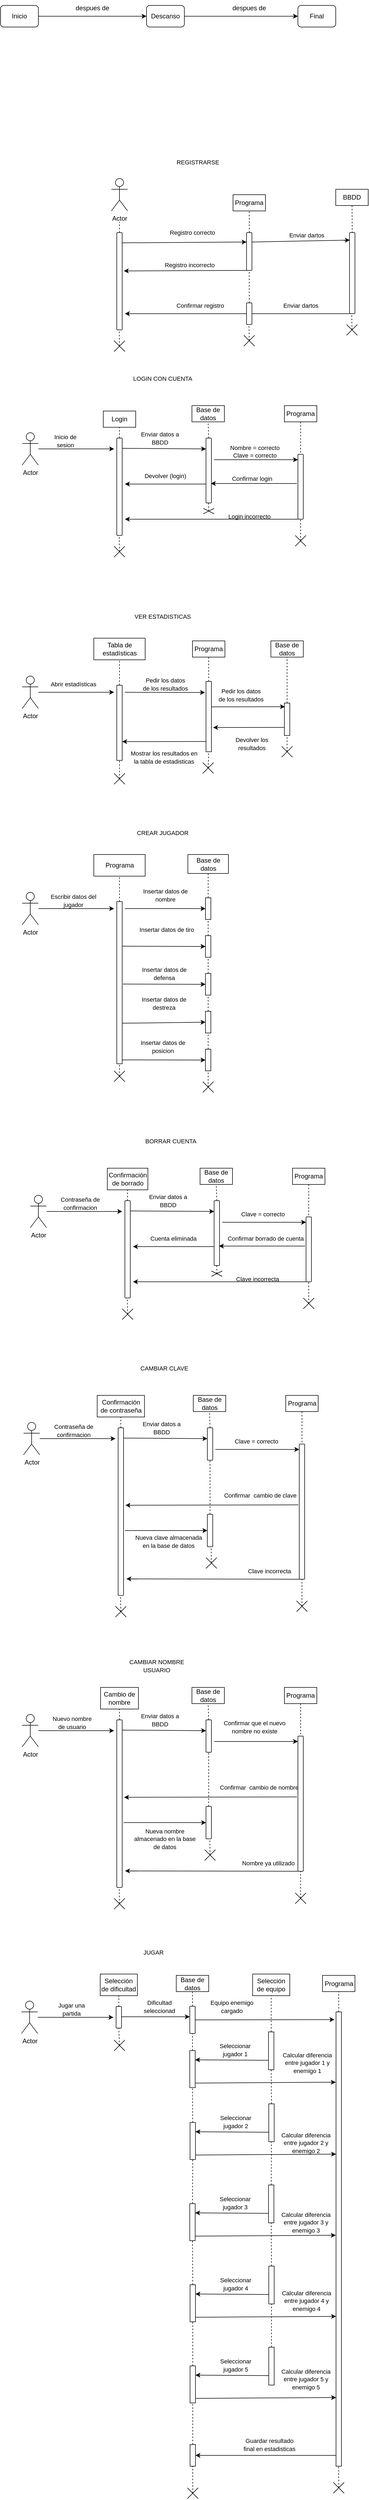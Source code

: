 <mxfile version="21.3.7" type="device">
  <diagram id="rDv57jv-r8Ok0rOvnbmz" name="Página-1">
    <mxGraphModel dx="1062" dy="612" grid="1" gridSize="10" guides="1" tooltips="1" connect="1" arrows="1" fold="1" page="1" pageScale="1" pageWidth="827" pageHeight="1169" math="0" shadow="0">
      <root>
        <mxCell id="0" />
        <mxCell id="1" parent="0" />
        <mxCell id="OnsC9swhkbpNYSKKBlQa-4" style="rounded=0;orthogonalLoop=1;jettySize=auto;html=1;exitX=1;exitY=0.5;exitDx=0;exitDy=0;entryX=0;entryY=0.5;entryDx=0;entryDy=0;" parent="1" source="OnsC9swhkbpNYSKKBlQa-1" target="OnsC9swhkbpNYSKKBlQa-2" edge="1">
          <mxGeometry relative="1" as="geometry" />
        </mxCell>
        <mxCell id="OnsC9swhkbpNYSKKBlQa-1" value="Inicio" style="rounded=1;whiteSpace=wrap;html=1;" parent="1" vertex="1">
          <mxGeometry x="60" y="310" width="70" height="40" as="geometry" />
        </mxCell>
        <mxCell id="OnsC9swhkbpNYSKKBlQa-5" style="edgeStyle=none;rounded=0;orthogonalLoop=1;jettySize=auto;html=1;exitX=1;exitY=0.5;exitDx=0;exitDy=0;entryX=0;entryY=0.5;entryDx=0;entryDy=0;" parent="1" source="OnsC9swhkbpNYSKKBlQa-2" target="OnsC9swhkbpNYSKKBlQa-3" edge="1">
          <mxGeometry relative="1" as="geometry" />
        </mxCell>
        <mxCell id="OnsC9swhkbpNYSKKBlQa-2" value="Descanso" style="rounded=1;whiteSpace=wrap;html=1;" parent="1" vertex="1">
          <mxGeometry x="330" y="310" width="70" height="40" as="geometry" />
        </mxCell>
        <mxCell id="OnsC9swhkbpNYSKKBlQa-3" value="Final" style="rounded=1;whiteSpace=wrap;html=1;" parent="1" vertex="1">
          <mxGeometry x="610" y="310" width="70" height="40" as="geometry" />
        </mxCell>
        <mxCell id="OnsC9swhkbpNYSKKBlQa-6" value="despues de" style="text;html=1;strokeColor=none;fillColor=none;align=center;verticalAlign=middle;whiteSpace=wrap;rounded=0;" parent="1" vertex="1">
          <mxGeometry x="190" y="300" width="80" height="30" as="geometry" />
        </mxCell>
        <mxCell id="OnsC9swhkbpNYSKKBlQa-7" value="despues de" style="text;html=1;strokeColor=none;fillColor=none;align=center;verticalAlign=middle;whiteSpace=wrap;rounded=0;" parent="1" vertex="1">
          <mxGeometry x="480" y="300" width="80" height="30" as="geometry" />
        </mxCell>
        <mxCell id="OnsC9swhkbpNYSKKBlQa-9" value="Actor" style="shape=umlActor;verticalLabelPosition=bottom;verticalAlign=top;html=1;outlineConnect=0;" parent="1" vertex="1">
          <mxGeometry x="265" y="630" width="30" height="60" as="geometry" />
        </mxCell>
        <mxCell id="OnsC9swhkbpNYSKKBlQa-11" value="" style="rounded=1;whiteSpace=wrap;html=1;" parent="1" vertex="1">
          <mxGeometry x="515" y="730" width="10" height="70" as="geometry" />
        </mxCell>
        <mxCell id="OnsC9swhkbpNYSKKBlQa-12" value="" style="rounded=1;whiteSpace=wrap;html=1;" parent="1" vertex="1">
          <mxGeometry x="275" y="730" width="10" height="180" as="geometry" />
        </mxCell>
        <mxCell id="OnsC9swhkbpNYSKKBlQa-46" style="edgeStyle=none;rounded=0;orthogonalLoop=1;jettySize=auto;html=1;exitX=0;exitY=0.5;exitDx=0;exitDy=0;fontSize=11;startArrow=none;" parent="1" source="OnsC9swhkbpNYSKKBlQa-14" edge="1">
          <mxGeometry relative="1" as="geometry">
            <mxPoint x="290" y="880" as="targetPoint" />
          </mxGeometry>
        </mxCell>
        <mxCell id="OnsC9swhkbpNYSKKBlQa-13" value="" style="rounded=1;whiteSpace=wrap;html=1;" parent="1" vertex="1">
          <mxGeometry x="705.5" y="730" width="10" height="150" as="geometry" />
        </mxCell>
        <mxCell id="OnsC9swhkbpNYSKKBlQa-17" value="&lt;span style=&quot;font-size: 11px;&quot;&gt;Registro correcto&lt;/span&gt;" style="text;html=1;strokeColor=none;fillColor=none;align=center;verticalAlign=middle;whiteSpace=wrap;rounded=0;" parent="1" vertex="1">
          <mxGeometry x="370" y="720" width="90" height="20" as="geometry" />
        </mxCell>
        <mxCell id="OnsC9swhkbpNYSKKBlQa-21" value="&lt;span style=&quot;font-size: 11px;&quot;&gt;REGISTRARSE&lt;/span&gt;" style="text;html=1;strokeColor=none;fillColor=none;align=center;verticalAlign=middle;whiteSpace=wrap;rounded=0;" parent="1" vertex="1">
          <mxGeometry x="360" y="580" width="130" height="40" as="geometry" />
        </mxCell>
        <mxCell id="OnsC9swhkbpNYSKKBlQa-25" value="" style="endArrow=classic;html=1;rounded=0;entryX=0;entryY=0.25;entryDx=0;entryDy=0;" parent="1" target="OnsC9swhkbpNYSKKBlQa-11" edge="1">
          <mxGeometry width="50" height="50" relative="1" as="geometry">
            <mxPoint x="285" y="749" as="sourcePoint" />
            <mxPoint x="440" y="750" as="targetPoint" />
          </mxGeometry>
        </mxCell>
        <mxCell id="OnsC9swhkbpNYSKKBlQa-28" value="Programa" style="text;html=1;strokeColor=default;fillColor=none;align=center;verticalAlign=middle;whiteSpace=wrap;rounded=0;" parent="1" vertex="1">
          <mxGeometry x="490" y="660" width="60" height="30" as="geometry" />
        </mxCell>
        <mxCell id="OnsC9swhkbpNYSKKBlQa-30" value="" style="endArrow=classic;html=1;rounded=0;entryX=0.05;entryY=0.093;entryDx=0;entryDy=0;entryPerimeter=0;exitX=1;exitY=0.25;exitDx=0;exitDy=0;" parent="1" source="OnsC9swhkbpNYSKKBlQa-11" target="OnsC9swhkbpNYSKKBlQa-13" edge="1">
          <mxGeometry width="50" height="50" relative="1" as="geometry">
            <mxPoint x="550.5" y="750" as="sourcePoint" />
            <mxPoint x="705.5" y="750.01" as="targetPoint" />
          </mxGeometry>
        </mxCell>
        <mxCell id="OnsC9swhkbpNYSKKBlQa-31" value="" style="endArrow=none;dashed=1;html=1;rounded=0;fontSize=11;entryX=0.5;entryY=1;entryDx=0;entryDy=0;exitX=0.5;exitY=0;exitDx=0;exitDy=0;" parent="1" source="OnsC9swhkbpNYSKKBlQa-12" edge="1">
          <mxGeometry width="50" height="50" relative="1" as="geometry">
            <mxPoint x="360" y="890" as="sourcePoint" />
            <mxPoint x="280" y="710" as="targetPoint" />
          </mxGeometry>
        </mxCell>
        <mxCell id="OnsC9swhkbpNYSKKBlQa-32" value="" style="endArrow=none;dashed=1;html=1;rounded=0;fontSize=11;entryX=0.5;entryY=1;entryDx=0;entryDy=0;exitX=0.5;exitY=0;exitDx=0;exitDy=0;" parent="1" source="OnsC9swhkbpNYSKKBlQa-11" target="OnsC9swhkbpNYSKKBlQa-28" edge="1">
          <mxGeometry width="50" height="50" relative="1" as="geometry">
            <mxPoint x="385.5" y="750" as="sourcePoint" />
            <mxPoint x="385.5" y="720" as="targetPoint" />
          </mxGeometry>
        </mxCell>
        <mxCell id="OnsC9swhkbpNYSKKBlQa-33" value="" style="endArrow=classic;html=1;rounded=0;entryX=1.3;entryY=0.394;entryDx=0;entryDy=0;entryPerimeter=0;" parent="1" target="OnsC9swhkbpNYSKKBlQa-12" edge="1">
          <mxGeometry width="50" height="50" relative="1" as="geometry">
            <mxPoint x="515" y="800" as="sourcePoint" />
            <mxPoint x="290" y="815" as="targetPoint" />
          </mxGeometry>
        </mxCell>
        <mxCell id="OnsC9swhkbpNYSKKBlQa-34" value="&lt;span style=&quot;font-size: 11px;&quot;&gt;Registro incorrecto&lt;/span&gt;" style="text;html=1;strokeColor=none;fillColor=none;align=center;verticalAlign=middle;whiteSpace=wrap;rounded=0;" parent="1" vertex="1">
          <mxGeometry x="350" y="780" width="120" height="20" as="geometry" />
        </mxCell>
        <mxCell id="OnsC9swhkbpNYSKKBlQa-36" value="Enviar dartos" style="text;html=1;align=center;verticalAlign=middle;resizable=0;points=[];autosize=1;strokeColor=none;fillColor=none;fontSize=11;" parent="1" vertex="1">
          <mxGeometry x="580.5" y="720" width="90" height="30" as="geometry" />
        </mxCell>
        <mxCell id="OnsC9swhkbpNYSKKBlQa-38" style="edgeStyle=none;rounded=0;orthogonalLoop=1;jettySize=auto;html=1;entryX=0.5;entryY=1;entryDx=0;entryDy=0;fontSize=11;" parent="1" source="OnsC9swhkbpNYSKKBlQa-13" target="OnsC9swhkbpNYSKKBlQa-13" edge="1">
          <mxGeometry relative="1" as="geometry" />
        </mxCell>
        <mxCell id="OnsC9swhkbpNYSKKBlQa-40" value="Confirmar registro" style="text;html=1;align=center;verticalAlign=middle;resizable=0;points=[];autosize=1;strokeColor=none;fillColor=none;fontSize=11;" parent="1" vertex="1">
          <mxGeometry x="374" y="850" width="110" height="30" as="geometry" />
        </mxCell>
        <mxCell id="OnsC9swhkbpNYSKKBlQa-45" style="edgeStyle=none;rounded=0;orthogonalLoop=1;jettySize=auto;html=1;entryX=0.25;entryY=1;entryDx=0;entryDy=0;fontSize=11;" parent="1" source="OnsC9swhkbpNYSKKBlQa-13" target="OnsC9swhkbpNYSKKBlQa-13" edge="1">
          <mxGeometry relative="1" as="geometry" />
        </mxCell>
        <mxCell id="OnsC9swhkbpNYSKKBlQa-51" value="" style="rounded=0;orthogonalLoop=1;jettySize=auto;html=1;fontSize=11;entryX=0.5;entryY=0;entryDx=0;entryDy=0;dashed=1;endArrow=none;endFill=0;" parent="1" source="OnsC9swhkbpNYSKKBlQa-50" target="OnsC9swhkbpNYSKKBlQa-13" edge="1">
          <mxGeometry relative="1" as="geometry" />
        </mxCell>
        <mxCell id="OnsC9swhkbpNYSKKBlQa-50" value="BBDD" style="text;html=1;strokeColor=default;fillColor=default;align=center;verticalAlign=middle;whiteSpace=wrap;rounded=0;" parent="1" vertex="1">
          <mxGeometry x="680" y="650" width="60" height="30" as="geometry" />
        </mxCell>
        <mxCell id="FArT4s2tk32mDKhb9JAy-2" value="Actor" style="shape=umlActor;verticalLabelPosition=bottom;verticalAlign=top;html=1;outlineConnect=0;" parent="1" vertex="1">
          <mxGeometry x="100" y="1100" width="30" height="60" as="geometry" />
        </mxCell>
        <mxCell id="FArT4s2tk32mDKhb9JAy-3" value="Login" style="text;html=1;strokeColor=default;fillColor=none;align=center;verticalAlign=middle;whiteSpace=wrap;rounded=0;" parent="1" vertex="1">
          <mxGeometry x="250" y="1060" width="60" height="30" as="geometry" />
        </mxCell>
        <mxCell id="FArT4s2tk32mDKhb9JAy-4" value="" style="rounded=1;whiteSpace=wrap;html=1;" parent="1" vertex="1">
          <mxGeometry x="440" y="1110" width="10" height="120" as="geometry" />
        </mxCell>
        <mxCell id="FArT4s2tk32mDKhb9JAy-5" value="" style="rounded=1;whiteSpace=wrap;html=1;" parent="1" vertex="1">
          <mxGeometry x="275" y="1110" width="10" height="180" as="geometry" />
        </mxCell>
        <mxCell id="FArT4s2tk32mDKhb9JAy-6" style="edgeStyle=none;rounded=0;orthogonalLoop=1;jettySize=auto;html=1;exitX=0;exitY=1;exitDx=0;exitDy=0;fontSize=11;" parent="1" source="FArT4s2tk32mDKhb9JAy-7" edge="1">
          <mxGeometry relative="1" as="geometry">
            <mxPoint x="290" y="1260" as="targetPoint" />
          </mxGeometry>
        </mxCell>
        <mxCell id="FArT4s2tk32mDKhb9JAy-7" value="" style="rounded=1;whiteSpace=wrap;html=1;" parent="1" vertex="1">
          <mxGeometry x="610" y="1140" width="10" height="120" as="geometry" />
        </mxCell>
        <mxCell id="FArT4s2tk32mDKhb9JAy-10" value="&lt;font style=&quot;font-size: 11px;&quot;&gt;Enviar datos a BBDD&lt;/font&gt;" style="text;html=1;strokeColor=none;fillColor=none;align=center;verticalAlign=middle;whiteSpace=wrap;rounded=0;" parent="1" vertex="1">
          <mxGeometry x="310" y="1100" width="90" height="20" as="geometry" />
        </mxCell>
        <mxCell id="FArT4s2tk32mDKhb9JAy-11" value="&lt;font style=&quot;font-size: 11px;&quot;&gt;Inicio de sesion&lt;/font&gt;" style="text;html=1;strokeColor=none;fillColor=none;align=center;verticalAlign=middle;whiteSpace=wrap;rounded=0;" parent="1" vertex="1">
          <mxGeometry x="150" y="1100" width="60" height="30" as="geometry" />
        </mxCell>
        <mxCell id="FArT4s2tk32mDKhb9JAy-12" value="" style="endArrow=classic;html=1;rounded=0;" parent="1" source="FArT4s2tk32mDKhb9JAy-2" edge="1">
          <mxGeometry width="50" height="50" relative="1" as="geometry">
            <mxPoint x="160" y="1170" as="sourcePoint" />
            <mxPoint x="270" y="1130" as="targetPoint" />
          </mxGeometry>
        </mxCell>
        <mxCell id="FArT4s2tk32mDKhb9JAy-13" value="" style="endArrow=classic;html=1;rounded=0;" parent="1" edge="1">
          <mxGeometry width="50" height="50" relative="1" as="geometry">
            <mxPoint x="285" y="1129" as="sourcePoint" />
            <mxPoint x="440" y="1130" as="targetPoint" />
          </mxGeometry>
        </mxCell>
        <mxCell id="FArT4s2tk32mDKhb9JAy-14" value="Base de datos" style="text;html=1;strokeColor=default;fillColor=none;align=center;verticalAlign=middle;whiteSpace=wrap;rounded=0;" parent="1" vertex="1">
          <mxGeometry x="414" y="1050" width="60" height="30" as="geometry" />
        </mxCell>
        <mxCell id="FArT4s2tk32mDKhb9JAy-15" value="" style="endArrow=classic;html=1;rounded=0;entryX=0;entryY=0.377;entryDx=0;entryDy=0;entryPerimeter=0;" parent="1" edge="1">
          <mxGeometry width="50" height="50" relative="1" as="geometry">
            <mxPoint x="455" y="1150" as="sourcePoint" />
            <mxPoint x="610" y="1150.01" as="targetPoint" />
          </mxGeometry>
        </mxCell>
        <mxCell id="FArT4s2tk32mDKhb9JAy-16" value="" style="endArrow=none;dashed=1;html=1;rounded=0;fontSize=11;entryX=0.5;entryY=1;entryDx=0;entryDy=0;exitX=0.5;exitY=0;exitDx=0;exitDy=0;" parent="1" source="FArT4s2tk32mDKhb9JAy-5" target="FArT4s2tk32mDKhb9JAy-3" edge="1">
          <mxGeometry width="50" height="50" relative="1" as="geometry">
            <mxPoint x="360" y="1270" as="sourcePoint" />
            <mxPoint x="410" y="1220" as="targetPoint" />
          </mxGeometry>
        </mxCell>
        <mxCell id="FArT4s2tk32mDKhb9JAy-17" value="" style="endArrow=none;dashed=1;html=1;rounded=0;fontSize=11;entryX=0.5;entryY=1;entryDx=0;entryDy=0;exitX=0.5;exitY=0;exitDx=0;exitDy=0;" parent="1" source="FArT4s2tk32mDKhb9JAy-4" target="FArT4s2tk32mDKhb9JAy-14" edge="1">
          <mxGeometry width="50" height="50" relative="1" as="geometry">
            <mxPoint x="290" y="1130" as="sourcePoint" />
            <mxPoint x="290" y="1100" as="targetPoint" />
          </mxGeometry>
        </mxCell>
        <mxCell id="FArT4s2tk32mDKhb9JAy-18" value="" style="endArrow=classic;html=1;rounded=0;" parent="1" edge="1">
          <mxGeometry width="50" height="50" relative="1" as="geometry">
            <mxPoint x="440" y="1195" as="sourcePoint" />
            <mxPoint x="290" y="1195" as="targetPoint" />
          </mxGeometry>
        </mxCell>
        <mxCell id="FArT4s2tk32mDKhb9JAy-19" value="&lt;span style=&quot;font-size: 11px;&quot;&gt;Devolver (login)&lt;/span&gt;" style="text;html=1;strokeColor=none;fillColor=none;align=center;verticalAlign=middle;whiteSpace=wrap;rounded=0;" parent="1" vertex="1">
          <mxGeometry x="320" y="1170" width="90" height="20" as="geometry" />
        </mxCell>
        <mxCell id="FArT4s2tk32mDKhb9JAy-20" value="Nombre = correcto&lt;br&gt;Clave = correcto" style="text;html=1;align=center;verticalAlign=middle;resizable=0;points=[];autosize=1;strokeColor=none;fillColor=none;fontSize=11;" parent="1" vertex="1">
          <mxGeometry x="475" y="1115" width="110" height="40" as="geometry" />
        </mxCell>
        <mxCell id="FArT4s2tk32mDKhb9JAy-21" value="" style="endArrow=classic;html=1;rounded=0;fontSize=11;entryX=0.9;entryY=0.7;entryDx=0;entryDy=0;exitX=-0.2;exitY=0.45;exitDx=0;exitDy=0;exitPerimeter=0;entryPerimeter=0;" parent="1" source="FArT4s2tk32mDKhb9JAy-7" target="FArT4s2tk32mDKhb9JAy-4" edge="1">
          <mxGeometry width="50" height="50" relative="1" as="geometry">
            <mxPoint x="360" y="1380" as="sourcePoint" />
            <mxPoint x="410" y="1330" as="targetPoint" />
          </mxGeometry>
        </mxCell>
        <mxCell id="FArT4s2tk32mDKhb9JAy-22" style="edgeStyle=none;rounded=0;orthogonalLoop=1;jettySize=auto;html=1;entryX=0.5;entryY=1;entryDx=0;entryDy=0;fontSize=11;" parent="1" source="FArT4s2tk32mDKhb9JAy-7" target="FArT4s2tk32mDKhb9JAy-7" edge="1">
          <mxGeometry relative="1" as="geometry" />
        </mxCell>
        <mxCell id="FArT4s2tk32mDKhb9JAy-23" value="Confirmar login" style="text;html=1;align=center;verticalAlign=middle;resizable=0;points=[];autosize=1;strokeColor=none;fillColor=none;fontSize=11;" parent="1" vertex="1">
          <mxGeometry x="475" y="1170" width="100" height="30" as="geometry" />
        </mxCell>
        <mxCell id="FArT4s2tk32mDKhb9JAy-24" style="edgeStyle=none;rounded=0;orthogonalLoop=1;jettySize=auto;html=1;entryX=0.25;entryY=1;entryDx=0;entryDy=0;fontSize=11;" parent="1" source="FArT4s2tk32mDKhb9JAy-7" target="FArT4s2tk32mDKhb9JAy-7" edge="1">
          <mxGeometry relative="1" as="geometry" />
        </mxCell>
        <mxCell id="FArT4s2tk32mDKhb9JAy-25" value="Login incorrecto" style="text;html=1;align=center;verticalAlign=middle;resizable=0;points=[];autosize=1;strokeColor=none;fillColor=none;fontSize=11;" parent="1" vertex="1">
          <mxGeometry x="470" y="1240" width="100" height="30" as="geometry" />
        </mxCell>
        <mxCell id="FArT4s2tk32mDKhb9JAy-26" value="" style="rounded=0;orthogonalLoop=1;jettySize=auto;html=1;fontSize=11;entryX=0.5;entryY=0;entryDx=0;entryDy=0;dashed=1;endArrow=none;endFill=0;" parent="1" source="FArT4s2tk32mDKhb9JAy-27" target="FArT4s2tk32mDKhb9JAy-7" edge="1">
          <mxGeometry relative="1" as="geometry" />
        </mxCell>
        <mxCell id="FArT4s2tk32mDKhb9JAy-27" value="Programa" style="text;html=1;strokeColor=default;fillColor=default;align=center;verticalAlign=middle;whiteSpace=wrap;rounded=0;" parent="1" vertex="1">
          <mxGeometry x="585" y="1050" width="60" height="30" as="geometry" />
        </mxCell>
        <mxCell id="OnsC9swhkbpNYSKKBlQa-14" value="" style="rounded=1;whiteSpace=wrap;html=1;" parent="1" vertex="1">
          <mxGeometry x="515" y="860" width="10" height="40" as="geometry" />
        </mxCell>
        <mxCell id="ZZbGxPK905RiCfRXxdin-5" value="" style="edgeStyle=none;rounded=0;orthogonalLoop=1;jettySize=auto;html=1;exitX=0;exitY=1;exitDx=0;exitDy=0;fontSize=11;endArrow=none;" parent="1" source="OnsC9swhkbpNYSKKBlQa-13" target="OnsC9swhkbpNYSKKBlQa-14" edge="1">
          <mxGeometry relative="1" as="geometry">
            <mxPoint x="290" y="880" as="targetPoint" />
            <mxPoint x="705.5" y="880.0" as="sourcePoint" />
          </mxGeometry>
        </mxCell>
        <mxCell id="ZZbGxPK905RiCfRXxdin-6" value="Enviar dartos" style="text;html=1;align=center;verticalAlign=middle;resizable=0;points=[];autosize=1;strokeColor=none;fillColor=none;fontSize=11;" parent="1" vertex="1">
          <mxGeometry x="570" y="850" width="90" height="30" as="geometry" />
        </mxCell>
        <mxCell id="XogMgEZH332ViA2TbceF-1" value="&lt;span style=&quot;font-size: 11px;&quot;&gt;LOGIN CON CUENTA&lt;/span&gt;" style="text;html=1;strokeColor=none;fillColor=none;align=center;verticalAlign=middle;whiteSpace=wrap;rounded=0;" vertex="1" parent="1">
          <mxGeometry x="295" y="980" width="130" height="40" as="geometry" />
        </mxCell>
        <mxCell id="XogMgEZH332ViA2TbceF-2" value="" style="endArrow=none;dashed=1;html=1;rounded=0;fontSize=11;exitX=0.5;exitY=0;exitDx=0;exitDy=0;entryX=0.5;entryY=1;entryDx=0;entryDy=0;" edge="1" parent="1" source="OnsC9swhkbpNYSKKBlQa-14" target="OnsC9swhkbpNYSKKBlQa-11">
          <mxGeometry width="50" height="50" relative="1" as="geometry">
            <mxPoint x="540" y="850" as="sourcePoint" />
            <mxPoint x="550" y="810" as="targetPoint" />
          </mxGeometry>
        </mxCell>
        <mxCell id="XogMgEZH332ViA2TbceF-3" value="&lt;span style=&quot;font-size: 11px;&quot;&gt;VER ESTADISTICAS&lt;/span&gt;" style="text;html=1;strokeColor=none;fillColor=none;align=center;verticalAlign=middle;whiteSpace=wrap;rounded=0;" vertex="1" parent="1">
          <mxGeometry x="295" y="1420" width="130" height="40" as="geometry" />
        </mxCell>
        <mxCell id="XogMgEZH332ViA2TbceF-4" value="Actor" style="shape=umlActor;verticalLabelPosition=bottom;verticalAlign=top;html=1;outlineConnect=0;" vertex="1" parent="1">
          <mxGeometry x="100" y="1550" width="30" height="60" as="geometry" />
        </mxCell>
        <mxCell id="XogMgEZH332ViA2TbceF-6" value="" style="endArrow=classic;html=1;rounded=0;" edge="1" parent="1" source="XogMgEZH332ViA2TbceF-4">
          <mxGeometry width="50" height="50" relative="1" as="geometry">
            <mxPoint x="400" y="1420" as="sourcePoint" />
            <mxPoint x="270" y="1580" as="targetPoint" />
          </mxGeometry>
        </mxCell>
        <mxCell id="XogMgEZH332ViA2TbceF-7" value="Tabla de estadísticas" style="rounded=0;whiteSpace=wrap;html=1;" vertex="1" parent="1">
          <mxGeometry x="232.5" y="1480" width="95" height="40" as="geometry" />
        </mxCell>
        <mxCell id="XogMgEZH332ViA2TbceF-8" value="&lt;span style=&quot;font-size: 11px;&quot;&gt;Abrir&amp;nbsp;estadísticas&lt;/span&gt;" style="text;html=1;strokeColor=none;fillColor=none;align=center;verticalAlign=middle;whiteSpace=wrap;rounded=0;" vertex="1" parent="1">
          <mxGeometry x="150" y="1550" width="90" height="30" as="geometry" />
        </mxCell>
        <mxCell id="XogMgEZH332ViA2TbceF-9" value="" style="endArrow=none;dashed=1;html=1;rounded=0;fontSize=11;entryX=0.5;entryY=1;entryDx=0;entryDy=0;exitX=0;exitY=0.5;exitDx=0;exitDy=0;" edge="1" parent="1" source="XogMgEZH332ViA2TbceF-10" target="XogMgEZH332ViA2TbceF-7">
          <mxGeometry width="50" height="50" relative="1" as="geometry">
            <mxPoint x="280" y="1560" as="sourcePoint" />
            <mxPoint x="279.5" y="1545" as="targetPoint" />
          </mxGeometry>
        </mxCell>
        <mxCell id="XogMgEZH332ViA2TbceF-10" value="" style="rounded=0;whiteSpace=wrap;html=1;rotation=90;" vertex="1" parent="1">
          <mxGeometry x="210.51" y="1631.54" width="139.02" height="10" as="geometry" />
        </mxCell>
        <mxCell id="XogMgEZH332ViA2TbceF-11" value="Programa" style="text;html=1;strokeColor=default;fillColor=none;align=center;verticalAlign=middle;whiteSpace=wrap;rounded=0;" vertex="1" parent="1">
          <mxGeometry x="415" y="1485" width="60" height="30" as="geometry" />
        </mxCell>
        <mxCell id="XogMgEZH332ViA2TbceF-12" value="" style="endArrow=none;dashed=1;html=1;rounded=0;fontSize=11;entryX=0.5;entryY=1;entryDx=0;entryDy=0;exitX=0.5;exitY=0;exitDx=0;exitDy=0;" edge="1" parent="1" source="XogMgEZH332ViA2TbceF-14" target="XogMgEZH332ViA2TbceF-11">
          <mxGeometry width="50" height="50" relative="1" as="geometry">
            <mxPoint x="445" y="1550" as="sourcePoint" />
            <mxPoint x="459.5" y="1530" as="targetPoint" />
          </mxGeometry>
        </mxCell>
        <mxCell id="XogMgEZH332ViA2TbceF-13" value="" style="endArrow=classic;html=1;rounded=0;entryX=-0.2;entryY=0.157;entryDx=0;entryDy=0;entryPerimeter=0;" edge="1" parent="1" target="XogMgEZH332ViA2TbceF-14">
          <mxGeometry width="50" height="50" relative="1" as="geometry">
            <mxPoint x="290" y="1580" as="sourcePoint" />
            <mxPoint x="430" y="1582" as="targetPoint" />
          </mxGeometry>
        </mxCell>
        <mxCell id="XogMgEZH332ViA2TbceF-14" value="" style="rounded=0;whiteSpace=wrap;html=1;" vertex="1" parent="1">
          <mxGeometry x="440" y="1560" width="10" height="130" as="geometry" />
        </mxCell>
        <mxCell id="XogMgEZH332ViA2TbceF-15" value="&lt;span style=&quot;font-size: 11px;&quot;&gt;Pedir los datos de los resultados&lt;/span&gt;" style="text;html=1;strokeColor=none;fillColor=none;align=center;verticalAlign=middle;whiteSpace=wrap;rounded=0;" vertex="1" parent="1">
          <mxGeometry x="320" y="1550" width="90" height="30" as="geometry" />
        </mxCell>
        <mxCell id="XogMgEZH332ViA2TbceF-16" value="" style="endArrow=classic;html=1;rounded=0;entryX=0.1;entryY=0.111;entryDx=0;entryDy=0;entryPerimeter=0;" edge="1" parent="1" target="XogMgEZH332ViA2TbceF-21">
          <mxGeometry width="50" height="50" relative="1" as="geometry">
            <mxPoint x="450" y="1607" as="sourcePoint" />
            <mxPoint x="560" y="1610" as="targetPoint" />
          </mxGeometry>
        </mxCell>
        <mxCell id="XogMgEZH332ViA2TbceF-17" value="&lt;span style=&quot;font-size: 11px;&quot;&gt;Pedir los datos de los resultados&lt;/span&gt;" style="text;html=1;strokeColor=none;fillColor=none;align=center;verticalAlign=middle;whiteSpace=wrap;rounded=0;" vertex="1" parent="1">
          <mxGeometry x="460" y="1570" width="90" height="30" as="geometry" />
        </mxCell>
        <mxCell id="XogMgEZH332ViA2TbceF-18" value="Base de datos" style="text;html=1;strokeColor=default;fillColor=default;align=center;verticalAlign=middle;whiteSpace=wrap;rounded=0;" vertex="1" parent="1">
          <mxGeometry x="560" y="1485" width="60" height="30" as="geometry" />
        </mxCell>
        <mxCell id="XogMgEZH332ViA2TbceF-20" value="" style="endArrow=none;dashed=1;html=1;rounded=0;entryX=0.5;entryY=1;entryDx=0;entryDy=0;exitX=0.5;exitY=0;exitDx=0;exitDy=0;" edge="1" parent="1" source="XogMgEZH332ViA2TbceF-21" target="XogMgEZH332ViA2TbceF-18">
          <mxGeometry width="50" height="50" relative="1" as="geometry">
            <mxPoint x="680" y="1550" as="sourcePoint" />
            <mxPoint x="755.5" y="1570" as="targetPoint" />
          </mxGeometry>
        </mxCell>
        <mxCell id="XogMgEZH332ViA2TbceF-21" value="" style="rounded=0;whiteSpace=wrap;html=1;" vertex="1" parent="1">
          <mxGeometry x="585" y="1600" width="10" height="60" as="geometry" />
        </mxCell>
        <mxCell id="XogMgEZH332ViA2TbceF-22" value="" style="endArrow=classic;html=1;rounded=0;exitX=0;exitY=0.75;exitDx=0;exitDy=0;entryX=1.32;entryY=0.655;entryDx=0;entryDy=0;entryPerimeter=0;" edge="1" parent="1" source="XogMgEZH332ViA2TbceF-21" target="XogMgEZH332ViA2TbceF-14">
          <mxGeometry width="50" height="50" relative="1" as="geometry">
            <mxPoint x="380" y="1650" as="sourcePoint" />
            <mxPoint x="430" y="1600" as="targetPoint" />
          </mxGeometry>
        </mxCell>
        <mxCell id="XogMgEZH332ViA2TbceF-23" value="&lt;span style=&quot;font-size: 11px;&quot;&gt;Devolver los resultados&lt;/span&gt;" style="text;html=1;strokeColor=none;fillColor=none;align=center;verticalAlign=middle;whiteSpace=wrap;rounded=0;" vertex="1" parent="1">
          <mxGeometry x="480" y="1660" width="90" height="30" as="geometry" />
        </mxCell>
        <mxCell id="XogMgEZH332ViA2TbceF-24" value="" style="endArrow=classic;html=1;rounded=0;entryX=0.75;entryY=0;entryDx=0;entryDy=0;" edge="1" parent="1" target="XogMgEZH332ViA2TbceF-10">
          <mxGeometry width="50" height="50" relative="1" as="geometry">
            <mxPoint x="440" y="1671" as="sourcePoint" />
            <mxPoint x="463" y="1655" as="targetPoint" />
          </mxGeometry>
        </mxCell>
        <mxCell id="XogMgEZH332ViA2TbceF-25" value="&lt;span style=&quot;font-size: 11px;&quot;&gt;Mostrar los resultados en la tabla de estadisticas&lt;/span&gt;" style="text;html=1;strokeColor=none;fillColor=none;align=center;verticalAlign=middle;whiteSpace=wrap;rounded=0;" vertex="1" parent="1">
          <mxGeometry x="295" y="1670" width="135" height="60" as="geometry" />
        </mxCell>
        <mxCell id="XogMgEZH332ViA2TbceF-26" value="&lt;span style=&quot;font-size: 11px;&quot;&gt;CREAR JUGADOR&lt;/span&gt;" style="text;html=1;strokeColor=none;fillColor=none;align=center;verticalAlign=middle;whiteSpace=wrap;rounded=0;" vertex="1" parent="1">
          <mxGeometry x="295" y="1820" width="130" height="40" as="geometry" />
        </mxCell>
        <mxCell id="XogMgEZH332ViA2TbceF-27" value="Actor" style="shape=umlActor;verticalLabelPosition=bottom;verticalAlign=top;html=1;outlineConnect=0;" vertex="1" parent="1">
          <mxGeometry x="100" y="1950" width="30" height="60" as="geometry" />
        </mxCell>
        <mxCell id="XogMgEZH332ViA2TbceF-28" value="" style="endArrow=classic;html=1;rounded=0;" edge="1" parent="1" source="XogMgEZH332ViA2TbceF-27">
          <mxGeometry width="50" height="50" relative="1" as="geometry">
            <mxPoint x="400" y="1820" as="sourcePoint" />
            <mxPoint x="270" y="1980" as="targetPoint" />
          </mxGeometry>
        </mxCell>
        <mxCell id="XogMgEZH332ViA2TbceF-29" value="Programa" style="rounded=0;whiteSpace=wrap;html=1;" vertex="1" parent="1">
          <mxGeometry x="232.5" y="1880" width="95" height="40" as="geometry" />
        </mxCell>
        <mxCell id="XogMgEZH332ViA2TbceF-30" value="&lt;span style=&quot;font-size: 11px;&quot;&gt;Escribir datos del jugador&lt;/span&gt;" style="text;html=1;strokeColor=none;fillColor=none;align=center;verticalAlign=middle;whiteSpace=wrap;rounded=0;" vertex="1" parent="1">
          <mxGeometry x="150" y="1950" width="90" height="30" as="geometry" />
        </mxCell>
        <mxCell id="XogMgEZH332ViA2TbceF-31" value="" style="endArrow=none;dashed=1;html=1;rounded=0;fontSize=11;entryX=0.5;entryY=1;entryDx=0;entryDy=0;exitX=0;exitY=0.5;exitDx=0;exitDy=0;" edge="1" parent="1" source="XogMgEZH332ViA2TbceF-32" target="XogMgEZH332ViA2TbceF-29">
          <mxGeometry width="50" height="50" relative="1" as="geometry">
            <mxPoint x="280" y="1960" as="sourcePoint" />
            <mxPoint x="279.5" y="1945" as="targetPoint" />
          </mxGeometry>
        </mxCell>
        <mxCell id="XogMgEZH332ViA2TbceF-32" value="" style="rounded=0;whiteSpace=wrap;html=1;rotation=90;" vertex="1" parent="1">
          <mxGeometry x="130.09" y="2111.96" width="299.85" height="10" as="geometry" />
        </mxCell>
        <mxCell id="XogMgEZH332ViA2TbceF-33" value="Base de datos" style="text;html=1;strokeColor=default;fillColor=none;align=center;verticalAlign=middle;whiteSpace=wrap;rounded=0;" vertex="1" parent="1">
          <mxGeometry x="406.5" y="1880" width="75" height="35" as="geometry" />
        </mxCell>
        <mxCell id="XogMgEZH332ViA2TbceF-34" value="" style="endArrow=none;dashed=1;html=1;rounded=0;fontSize=11;entryX=0.5;entryY=1;entryDx=0;entryDy=0;exitX=0.5;exitY=0;exitDx=0;exitDy=0;" edge="1" parent="1" source="XogMgEZH332ViA2TbceF-36" target="XogMgEZH332ViA2TbceF-33">
          <mxGeometry width="50" height="50" relative="1" as="geometry">
            <mxPoint x="445" y="1950" as="sourcePoint" />
            <mxPoint x="459.5" y="1930" as="targetPoint" />
          </mxGeometry>
        </mxCell>
        <mxCell id="XogMgEZH332ViA2TbceF-35" value="" style="endArrow=classic;html=1;rounded=0;entryX=0;entryY=0.5;entryDx=0;entryDy=0;" edge="1" parent="1" target="XogMgEZH332ViA2TbceF-36">
          <mxGeometry width="50" height="50" relative="1" as="geometry">
            <mxPoint x="290" y="1980" as="sourcePoint" />
            <mxPoint x="430" y="1980" as="targetPoint" />
          </mxGeometry>
        </mxCell>
        <mxCell id="XogMgEZH332ViA2TbceF-36" value="" style="rounded=0;whiteSpace=wrap;html=1;" vertex="1" parent="1">
          <mxGeometry x="439" y="1960" width="10" height="40" as="geometry" />
        </mxCell>
        <mxCell id="XogMgEZH332ViA2TbceF-37" value="&lt;span style=&quot;font-size: 11px;&quot;&gt;Insertar datos de nombre&lt;/span&gt;" style="text;html=1;strokeColor=none;fillColor=none;align=center;verticalAlign=middle;whiteSpace=wrap;rounded=0;" vertex="1" parent="1">
          <mxGeometry x="320" y="1940" width="90" height="30" as="geometry" />
        </mxCell>
        <mxCell id="XogMgEZH332ViA2TbceF-45" value="" style="endArrow=classic;html=1;rounded=0;entryX=0;entryY=0.5;entryDx=0;entryDy=0;" edge="1" parent="1" target="XogMgEZH332ViA2TbceF-56">
          <mxGeometry width="50" height="50" relative="1" as="geometry">
            <mxPoint x="285" y="2049.5" as="sourcePoint" />
            <mxPoint x="425" y="2049.5" as="targetPoint" />
          </mxGeometry>
        </mxCell>
        <mxCell id="XogMgEZH332ViA2TbceF-46" value="&lt;span style=&quot;font-size: 11px;&quot;&gt;Insertar datos de tiro&lt;/span&gt;" style="text;html=1;strokeColor=none;fillColor=none;align=center;verticalAlign=middle;whiteSpace=wrap;rounded=0;" vertex="1" parent="1">
          <mxGeometry x="305" y="2010" width="125" height="18.46" as="geometry" />
        </mxCell>
        <mxCell id="XogMgEZH332ViA2TbceF-49" value="" style="endArrow=classic;html=1;rounded=0;entryX=0;entryY=0.5;entryDx=0;entryDy=0;" edge="1" parent="1" target="XogMgEZH332ViA2TbceF-59">
          <mxGeometry width="50" height="50" relative="1" as="geometry">
            <mxPoint x="286.5" y="2119.5" as="sourcePoint" />
            <mxPoint x="433.5" y="2119.5" as="targetPoint" />
          </mxGeometry>
        </mxCell>
        <mxCell id="XogMgEZH332ViA2TbceF-50" value="&lt;span style=&quot;font-size: 11px;&quot;&gt;Insertar datos de defensa&lt;/span&gt;" style="text;html=1;strokeColor=none;fillColor=none;align=center;verticalAlign=middle;whiteSpace=wrap;rounded=0;" vertex="1" parent="1">
          <mxGeometry x="302.5" y="2080" width="120" height="40" as="geometry" />
        </mxCell>
        <mxCell id="XogMgEZH332ViA2TbceF-52" value="&lt;span style=&quot;font-size: 11px;&quot;&gt;Insertar datos de destreza&lt;/span&gt;" style="text;html=1;strokeColor=none;fillColor=none;align=center;verticalAlign=middle;whiteSpace=wrap;rounded=0;" vertex="1" parent="1">
          <mxGeometry x="306.25" y="2140" width="112.5" height="30" as="geometry" />
        </mxCell>
        <mxCell id="XogMgEZH332ViA2TbceF-53" value="" style="endArrow=classic;html=1;rounded=0;entryX=0;entryY=0.5;entryDx=0;entryDy=0;exitX=0.75;exitY=0;exitDx=0;exitDy=0;" edge="1" parent="1" source="XogMgEZH332ViA2TbceF-32" target="XogMgEZH332ViA2TbceF-61">
          <mxGeometry width="50" height="50" relative="1" as="geometry">
            <mxPoint x="300" y="2200" as="sourcePoint" />
            <mxPoint x="443" y="2260" as="targetPoint" />
          </mxGeometry>
        </mxCell>
        <mxCell id="XogMgEZH332ViA2TbceF-54" value="&lt;span style=&quot;font-size: 11px;&quot;&gt;Insertar datos de posicion&lt;/span&gt;" style="text;html=1;strokeColor=none;fillColor=none;align=center;verticalAlign=middle;whiteSpace=wrap;rounded=0;" vertex="1" parent="1">
          <mxGeometry x="303.75" y="2220" width="112.5" height="30" as="geometry" />
        </mxCell>
        <mxCell id="XogMgEZH332ViA2TbceF-56" value="" style="rounded=0;whiteSpace=wrap;html=1;" vertex="1" parent="1">
          <mxGeometry x="439" y="2030" width="10" height="40" as="geometry" />
        </mxCell>
        <mxCell id="XogMgEZH332ViA2TbceF-58" value="" style="endArrow=none;dashed=1;html=1;rounded=0;entryX=0.5;entryY=1;entryDx=0;entryDy=0;exitX=0.5;exitY=0;exitDx=0;exitDy=0;" edge="1" parent="1" source="XogMgEZH332ViA2TbceF-56" target="XogMgEZH332ViA2TbceF-36">
          <mxGeometry width="50" height="50" relative="1" as="geometry">
            <mxPoint x="380" y="2100" as="sourcePoint" />
            <mxPoint x="430" y="2050" as="targetPoint" />
          </mxGeometry>
        </mxCell>
        <mxCell id="XogMgEZH332ViA2TbceF-59" value="" style="rounded=0;whiteSpace=wrap;html=1;" vertex="1" parent="1">
          <mxGeometry x="439" y="2100" width="10" height="40" as="geometry" />
        </mxCell>
        <mxCell id="XogMgEZH332ViA2TbceF-60" value="" style="endArrow=none;dashed=1;html=1;rounded=0;entryX=0.5;entryY=1;entryDx=0;entryDy=0;exitX=0.5;exitY=0;exitDx=0;exitDy=0;" edge="1" parent="1" source="XogMgEZH332ViA2TbceF-59" target="XogMgEZH332ViA2TbceF-56">
          <mxGeometry width="50" height="50" relative="1" as="geometry">
            <mxPoint x="380" y="2100" as="sourcePoint" />
            <mxPoint x="430" y="2050" as="targetPoint" />
          </mxGeometry>
        </mxCell>
        <mxCell id="XogMgEZH332ViA2TbceF-61" value="" style="rounded=0;whiteSpace=wrap;html=1;" vertex="1" parent="1">
          <mxGeometry x="439" y="2170" width="10" height="40" as="geometry" />
        </mxCell>
        <mxCell id="XogMgEZH332ViA2TbceF-62" value="" style="endArrow=none;dashed=1;html=1;rounded=0;exitX=0.5;exitY=0;exitDx=0;exitDy=0;entryX=0.5;entryY=1;entryDx=0;entryDy=0;" edge="1" parent="1" source="XogMgEZH332ViA2TbceF-61" target="XogMgEZH332ViA2TbceF-59">
          <mxGeometry width="50" height="50" relative="1" as="geometry">
            <mxPoint x="380" y="2100" as="sourcePoint" />
            <mxPoint x="430" y="2050" as="targetPoint" />
          </mxGeometry>
        </mxCell>
        <mxCell id="XogMgEZH332ViA2TbceF-63" value="" style="rounded=0;whiteSpace=wrap;html=1;" vertex="1" parent="1">
          <mxGeometry x="439" y="2240" width="10" height="40" as="geometry" />
        </mxCell>
        <mxCell id="XogMgEZH332ViA2TbceF-64" value="" style="endArrow=none;dashed=1;html=1;rounded=0;exitX=0.5;exitY=0;exitDx=0;exitDy=0;entryX=0.5;entryY=1;entryDx=0;entryDy=0;" edge="1" parent="1" source="XogMgEZH332ViA2TbceF-63" target="XogMgEZH332ViA2TbceF-61">
          <mxGeometry width="50" height="50" relative="1" as="geometry">
            <mxPoint x="380" y="2100" as="sourcePoint" />
            <mxPoint x="430" y="2050" as="targetPoint" />
          </mxGeometry>
        </mxCell>
        <mxCell id="XogMgEZH332ViA2TbceF-65" value="" style="endArrow=classic;html=1;rounded=0;entryX=0;entryY=0.5;entryDx=0;entryDy=0;exitX=0.976;exitY=0.061;exitDx=0;exitDy=0;exitPerimeter=0;" edge="1" parent="1" source="XogMgEZH332ViA2TbceF-32" target="XogMgEZH332ViA2TbceF-63">
          <mxGeometry width="50" height="50" relative="1" as="geometry">
            <mxPoint x="290" y="2260" as="sourcePoint" />
            <mxPoint x="430" y="2050" as="targetPoint" />
          </mxGeometry>
        </mxCell>
        <mxCell id="XogMgEZH332ViA2TbceF-74" value="" style="group" vertex="1" connectable="0" parent="1">
          <mxGeometry x="270" y="910" width="20.02" height="40" as="geometry" />
        </mxCell>
        <mxCell id="XogMgEZH332ViA2TbceF-67" value="" style="endArrow=none;dashed=1;html=1;rounded=0;" edge="1" parent="XogMgEZH332ViA2TbceF-74">
          <mxGeometry width="50" height="50" relative="1" as="geometry">
            <mxPoint x="10.02" y="30" as="sourcePoint" />
            <mxPoint x="9.52" as="targetPoint" />
          </mxGeometry>
        </mxCell>
        <mxCell id="XogMgEZH332ViA2TbceF-68" value="" style="endArrow=none;html=1;rounded=0;" edge="1" parent="XogMgEZH332ViA2TbceF-74">
          <mxGeometry width="50" height="50" relative="1" as="geometry">
            <mxPoint x="20.02" y="40" as="sourcePoint" />
            <mxPoint x="0.02" y="20" as="targetPoint" />
          </mxGeometry>
        </mxCell>
        <mxCell id="XogMgEZH332ViA2TbceF-69" value="" style="endArrow=none;html=1;rounded=0;" edge="1" parent="XogMgEZH332ViA2TbceF-74">
          <mxGeometry width="50" height="50" relative="1" as="geometry">
            <mxPoint y="40" as="sourcePoint" />
            <mxPoint x="20" y="20" as="targetPoint" />
          </mxGeometry>
        </mxCell>
        <mxCell id="XogMgEZH332ViA2TbceF-75" value="" style="group" vertex="1" connectable="0" parent="1">
          <mxGeometry x="510" y="900" width="20.02" height="40" as="geometry" />
        </mxCell>
        <mxCell id="XogMgEZH332ViA2TbceF-76" value="" style="endArrow=none;dashed=1;html=1;rounded=0;" edge="1" parent="XogMgEZH332ViA2TbceF-75">
          <mxGeometry width="50" height="50" relative="1" as="geometry">
            <mxPoint x="10.02" y="30" as="sourcePoint" />
            <mxPoint x="9.52" as="targetPoint" />
          </mxGeometry>
        </mxCell>
        <mxCell id="XogMgEZH332ViA2TbceF-77" value="" style="endArrow=none;html=1;rounded=0;" edge="1" parent="XogMgEZH332ViA2TbceF-75">
          <mxGeometry width="50" height="50" relative="1" as="geometry">
            <mxPoint x="20.02" y="40" as="sourcePoint" />
            <mxPoint x="0.02" y="20" as="targetPoint" />
          </mxGeometry>
        </mxCell>
        <mxCell id="XogMgEZH332ViA2TbceF-78" value="" style="endArrow=none;html=1;rounded=0;" edge="1" parent="XogMgEZH332ViA2TbceF-75">
          <mxGeometry width="50" height="50" relative="1" as="geometry">
            <mxPoint y="40" as="sourcePoint" />
            <mxPoint x="20" y="20" as="targetPoint" />
          </mxGeometry>
        </mxCell>
        <mxCell id="XogMgEZH332ViA2TbceF-79" value="" style="group" vertex="1" connectable="0" parent="1">
          <mxGeometry x="700" y="880" width="20.02" height="40" as="geometry" />
        </mxCell>
        <mxCell id="XogMgEZH332ViA2TbceF-80" value="" style="endArrow=none;dashed=1;html=1;rounded=0;" edge="1" parent="XogMgEZH332ViA2TbceF-79">
          <mxGeometry width="50" height="50" relative="1" as="geometry">
            <mxPoint x="10.02" y="30" as="sourcePoint" />
            <mxPoint x="9.52" as="targetPoint" />
          </mxGeometry>
        </mxCell>
        <mxCell id="XogMgEZH332ViA2TbceF-81" value="" style="endArrow=none;html=1;rounded=0;" edge="1" parent="XogMgEZH332ViA2TbceF-79">
          <mxGeometry width="50" height="50" relative="1" as="geometry">
            <mxPoint x="20.02" y="40" as="sourcePoint" />
            <mxPoint x="0.02" y="20" as="targetPoint" />
          </mxGeometry>
        </mxCell>
        <mxCell id="XogMgEZH332ViA2TbceF-82" value="" style="endArrow=none;html=1;rounded=0;" edge="1" parent="XogMgEZH332ViA2TbceF-79">
          <mxGeometry width="50" height="50" relative="1" as="geometry">
            <mxPoint y="40" as="sourcePoint" />
            <mxPoint x="20" y="20" as="targetPoint" />
          </mxGeometry>
        </mxCell>
        <mxCell id="XogMgEZH332ViA2TbceF-83" value="" style="group" vertex="1" connectable="0" parent="1">
          <mxGeometry x="270" y="1290" width="20.02" height="40" as="geometry" />
        </mxCell>
        <mxCell id="XogMgEZH332ViA2TbceF-84" value="" style="endArrow=none;dashed=1;html=1;rounded=0;" edge="1" parent="XogMgEZH332ViA2TbceF-83">
          <mxGeometry width="50" height="50" relative="1" as="geometry">
            <mxPoint x="10.02" y="30" as="sourcePoint" />
            <mxPoint x="9.52" as="targetPoint" />
          </mxGeometry>
        </mxCell>
        <mxCell id="XogMgEZH332ViA2TbceF-85" value="" style="endArrow=none;html=1;rounded=0;" edge="1" parent="XogMgEZH332ViA2TbceF-83">
          <mxGeometry width="50" height="50" relative="1" as="geometry">
            <mxPoint x="20.02" y="40" as="sourcePoint" />
            <mxPoint x="0.02" y="20" as="targetPoint" />
          </mxGeometry>
        </mxCell>
        <mxCell id="XogMgEZH332ViA2TbceF-86" value="" style="endArrow=none;html=1;rounded=0;" edge="1" parent="XogMgEZH332ViA2TbceF-83">
          <mxGeometry width="50" height="50" relative="1" as="geometry">
            <mxPoint y="40" as="sourcePoint" />
            <mxPoint x="20" y="20" as="targetPoint" />
          </mxGeometry>
        </mxCell>
        <mxCell id="XogMgEZH332ViA2TbceF-87" value="" style="group" vertex="1" connectable="0" parent="1">
          <mxGeometry x="604.99" y="1270" width="20.02" height="40" as="geometry" />
        </mxCell>
        <mxCell id="XogMgEZH332ViA2TbceF-88" value="" style="endArrow=none;dashed=1;html=1;rounded=0;entryX=0.5;entryY=1;entryDx=0;entryDy=0;" edge="1" parent="XogMgEZH332ViA2TbceF-87" target="FArT4s2tk32mDKhb9JAy-7">
          <mxGeometry width="50" height="50" relative="1" as="geometry">
            <mxPoint x="10.02" y="30" as="sourcePoint" />
            <mxPoint x="50" as="targetPoint" />
          </mxGeometry>
        </mxCell>
        <mxCell id="XogMgEZH332ViA2TbceF-89" value="" style="endArrow=none;html=1;rounded=0;" edge="1" parent="XogMgEZH332ViA2TbceF-87">
          <mxGeometry width="50" height="50" relative="1" as="geometry">
            <mxPoint x="20.02" y="40" as="sourcePoint" />
            <mxPoint x="0.02" y="20" as="targetPoint" />
          </mxGeometry>
        </mxCell>
        <mxCell id="XogMgEZH332ViA2TbceF-90" value="" style="endArrow=none;html=1;rounded=0;" edge="1" parent="XogMgEZH332ViA2TbceF-87">
          <mxGeometry width="50" height="50" relative="1" as="geometry">
            <mxPoint y="40" as="sourcePoint" />
            <mxPoint x="20.0" y="20" as="targetPoint" />
          </mxGeometry>
        </mxCell>
        <mxCell id="XogMgEZH332ViA2TbceF-91" value="" style="group" vertex="1" connectable="0" parent="1">
          <mxGeometry x="435" y="1230" width="20" height="20" as="geometry" />
        </mxCell>
        <mxCell id="XogMgEZH332ViA2TbceF-92" value="" style="endArrow=none;dashed=1;html=1;rounded=0;entryX=0.5;entryY=1;entryDx=0;entryDy=0;" edge="1" parent="XogMgEZH332ViA2TbceF-91" target="FArT4s2tk32mDKhb9JAy-4">
          <mxGeometry width="50" height="50" relative="1" as="geometry">
            <mxPoint x="10.02" y="15" as="sourcePoint" />
            <mxPoint x="9.52" as="targetPoint" />
          </mxGeometry>
        </mxCell>
        <mxCell id="XogMgEZH332ViA2TbceF-93" value="" style="endArrow=none;html=1;rounded=0;" edge="1" parent="XogMgEZH332ViA2TbceF-91">
          <mxGeometry width="50" height="50" relative="1" as="geometry">
            <mxPoint x="20.02" y="20" as="sourcePoint" />
            <mxPoint x="0.02" y="10" as="targetPoint" />
          </mxGeometry>
        </mxCell>
        <mxCell id="XogMgEZH332ViA2TbceF-94" value="" style="endArrow=none;html=1;rounded=0;" edge="1" parent="XogMgEZH332ViA2TbceF-91">
          <mxGeometry width="50" height="50" relative="1" as="geometry">
            <mxPoint y="20" as="sourcePoint" />
            <mxPoint x="20" y="10" as="targetPoint" />
          </mxGeometry>
        </mxCell>
        <mxCell id="XogMgEZH332ViA2TbceF-95" value="" style="group" vertex="1" connectable="0" parent="1">
          <mxGeometry x="270" y="1710" width="20.02" height="40" as="geometry" />
        </mxCell>
        <mxCell id="XogMgEZH332ViA2TbceF-96" value="" style="endArrow=none;dashed=1;html=1;rounded=0;entryX=1;entryY=0.5;entryDx=0;entryDy=0;" edge="1" parent="XogMgEZH332ViA2TbceF-95" target="XogMgEZH332ViA2TbceF-10">
          <mxGeometry width="50" height="50" relative="1" as="geometry">
            <mxPoint x="10.02" y="30" as="sourcePoint" />
            <mxPoint x="9.52" as="targetPoint" />
          </mxGeometry>
        </mxCell>
        <mxCell id="XogMgEZH332ViA2TbceF-97" value="" style="endArrow=none;html=1;rounded=0;" edge="1" parent="XogMgEZH332ViA2TbceF-95">
          <mxGeometry width="50" height="50" relative="1" as="geometry">
            <mxPoint x="20.02" y="40" as="sourcePoint" />
            <mxPoint x="0.02" y="20" as="targetPoint" />
          </mxGeometry>
        </mxCell>
        <mxCell id="XogMgEZH332ViA2TbceF-98" value="" style="endArrow=none;html=1;rounded=0;" edge="1" parent="XogMgEZH332ViA2TbceF-95">
          <mxGeometry width="50" height="50" relative="1" as="geometry">
            <mxPoint y="40" as="sourcePoint" />
            <mxPoint x="20" y="20" as="targetPoint" />
          </mxGeometry>
        </mxCell>
        <mxCell id="XogMgEZH332ViA2TbceF-100" value="" style="group" vertex="1" connectable="0" parent="1">
          <mxGeometry x="433.99" y="1690" width="20.02" height="40" as="geometry" />
        </mxCell>
        <mxCell id="XogMgEZH332ViA2TbceF-101" value="" style="endArrow=none;dashed=1;html=1;rounded=0;entryX=0.5;entryY=1;entryDx=0;entryDy=0;" edge="1" parent="XogMgEZH332ViA2TbceF-100" target="XogMgEZH332ViA2TbceF-14">
          <mxGeometry width="50" height="50" relative="1" as="geometry">
            <mxPoint x="10.02" y="30" as="sourcePoint" />
            <mxPoint x="9.52" as="targetPoint" />
          </mxGeometry>
        </mxCell>
        <mxCell id="XogMgEZH332ViA2TbceF-102" value="" style="endArrow=none;html=1;rounded=0;" edge="1" parent="XogMgEZH332ViA2TbceF-100">
          <mxGeometry width="50" height="50" relative="1" as="geometry">
            <mxPoint x="20.02" y="40" as="sourcePoint" />
            <mxPoint x="0.02" y="20" as="targetPoint" />
          </mxGeometry>
        </mxCell>
        <mxCell id="XogMgEZH332ViA2TbceF-103" value="" style="endArrow=none;html=1;rounded=0;" edge="1" parent="XogMgEZH332ViA2TbceF-100">
          <mxGeometry width="50" height="50" relative="1" as="geometry">
            <mxPoint y="40" as="sourcePoint" />
            <mxPoint x="20" y="20" as="targetPoint" />
          </mxGeometry>
        </mxCell>
        <mxCell id="XogMgEZH332ViA2TbceF-105" value="" style="group" vertex="1" connectable="0" parent="1">
          <mxGeometry x="580" y="1660" width="20.02" height="40" as="geometry" />
        </mxCell>
        <mxCell id="XogMgEZH332ViA2TbceF-106" value="" style="endArrow=none;dashed=1;html=1;rounded=0;entryX=0.5;entryY=1;entryDx=0;entryDy=0;" edge="1" parent="XogMgEZH332ViA2TbceF-105" target="XogMgEZH332ViA2TbceF-21">
          <mxGeometry width="50" height="50" relative="1" as="geometry">
            <mxPoint x="10.02" y="30" as="sourcePoint" />
            <mxPoint x="9.52" as="targetPoint" />
          </mxGeometry>
        </mxCell>
        <mxCell id="XogMgEZH332ViA2TbceF-107" value="" style="endArrow=none;html=1;rounded=0;" edge="1" parent="XogMgEZH332ViA2TbceF-105">
          <mxGeometry width="50" height="50" relative="1" as="geometry">
            <mxPoint x="20.02" y="40" as="sourcePoint" />
            <mxPoint x="0.02" y="20" as="targetPoint" />
          </mxGeometry>
        </mxCell>
        <mxCell id="XogMgEZH332ViA2TbceF-108" value="" style="endArrow=none;html=1;rounded=0;" edge="1" parent="XogMgEZH332ViA2TbceF-105">
          <mxGeometry width="50" height="50" relative="1" as="geometry">
            <mxPoint y="40" as="sourcePoint" />
            <mxPoint x="20" y="20" as="targetPoint" />
          </mxGeometry>
        </mxCell>
        <mxCell id="XogMgEZH332ViA2TbceF-110" value="" style="group" vertex="1" connectable="0" parent="1">
          <mxGeometry x="270" y="2260" width="20.02" height="40" as="geometry" />
        </mxCell>
        <mxCell id="XogMgEZH332ViA2TbceF-111" value="" style="endArrow=none;dashed=1;html=1;rounded=0;entryX=1;entryY=0.5;entryDx=0;entryDy=0;" edge="1" parent="XogMgEZH332ViA2TbceF-110" target="XogMgEZH332ViA2TbceF-32">
          <mxGeometry width="50" height="50" relative="1" as="geometry">
            <mxPoint x="10.02" y="30" as="sourcePoint" />
            <mxPoint x="9.52" as="targetPoint" />
          </mxGeometry>
        </mxCell>
        <mxCell id="XogMgEZH332ViA2TbceF-112" value="" style="endArrow=none;html=1;rounded=0;" edge="1" parent="XogMgEZH332ViA2TbceF-110">
          <mxGeometry width="50" height="50" relative="1" as="geometry">
            <mxPoint x="20.02" y="40" as="sourcePoint" />
            <mxPoint x="0.02" y="20" as="targetPoint" />
          </mxGeometry>
        </mxCell>
        <mxCell id="XogMgEZH332ViA2TbceF-113" value="" style="endArrow=none;html=1;rounded=0;" edge="1" parent="XogMgEZH332ViA2TbceF-110">
          <mxGeometry width="50" height="50" relative="1" as="geometry">
            <mxPoint y="40" as="sourcePoint" />
            <mxPoint x="20" y="20" as="targetPoint" />
          </mxGeometry>
        </mxCell>
        <mxCell id="XogMgEZH332ViA2TbceF-114" value="" style="group" vertex="1" connectable="0" parent="1">
          <mxGeometry x="433.99" y="2280" width="20.02" height="40" as="geometry" />
        </mxCell>
        <mxCell id="XogMgEZH332ViA2TbceF-115" value="" style="endArrow=none;dashed=1;html=1;rounded=0;entryX=0.5;entryY=1;entryDx=0;entryDy=0;" edge="1" parent="XogMgEZH332ViA2TbceF-114" target="XogMgEZH332ViA2TbceF-63">
          <mxGeometry width="50" height="50" relative="1" as="geometry">
            <mxPoint x="10.02" y="30" as="sourcePoint" />
            <mxPoint x="60" y="10" as="targetPoint" />
          </mxGeometry>
        </mxCell>
        <mxCell id="XogMgEZH332ViA2TbceF-116" value="" style="endArrow=none;html=1;rounded=0;" edge="1" parent="XogMgEZH332ViA2TbceF-114">
          <mxGeometry width="50" height="50" relative="1" as="geometry">
            <mxPoint x="20.02" y="40" as="sourcePoint" />
            <mxPoint x="0.02" y="20" as="targetPoint" />
          </mxGeometry>
        </mxCell>
        <mxCell id="XogMgEZH332ViA2TbceF-117" value="" style="endArrow=none;html=1;rounded=0;" edge="1" parent="XogMgEZH332ViA2TbceF-114">
          <mxGeometry width="50" height="50" relative="1" as="geometry">
            <mxPoint y="40" as="sourcePoint" />
            <mxPoint x="20" y="20" as="targetPoint" />
          </mxGeometry>
        </mxCell>
        <mxCell id="XogMgEZH332ViA2TbceF-119" value="Actor" style="shape=umlActor;verticalLabelPosition=bottom;verticalAlign=top;html=1;outlineConnect=0;" vertex="1" parent="1">
          <mxGeometry x="115" y="2510" width="30" height="60" as="geometry" />
        </mxCell>
        <mxCell id="XogMgEZH332ViA2TbceF-120" value="Confirmación de borrado" style="text;html=1;strokeColor=default;fillColor=none;align=center;verticalAlign=middle;whiteSpace=wrap;rounded=0;" vertex="1" parent="1">
          <mxGeometry x="257.5" y="2460" width="75" height="40" as="geometry" />
        </mxCell>
        <mxCell id="XogMgEZH332ViA2TbceF-121" value="" style="rounded=1;whiteSpace=wrap;html=1;" vertex="1" parent="1">
          <mxGeometry x="455" y="2520" width="10" height="120" as="geometry" />
        </mxCell>
        <mxCell id="XogMgEZH332ViA2TbceF-122" value="" style="rounded=1;whiteSpace=wrap;html=1;" vertex="1" parent="1">
          <mxGeometry x="290" y="2520" width="10" height="180" as="geometry" />
        </mxCell>
        <mxCell id="XogMgEZH332ViA2TbceF-123" style="edgeStyle=none;rounded=0;orthogonalLoop=1;jettySize=auto;html=1;exitX=0;exitY=1;exitDx=0;exitDy=0;fontSize=11;" edge="1" parent="1" source="XogMgEZH332ViA2TbceF-124">
          <mxGeometry relative="1" as="geometry">
            <mxPoint x="305" y="2670" as="targetPoint" />
          </mxGeometry>
        </mxCell>
        <mxCell id="XogMgEZH332ViA2TbceF-124" value="" style="rounded=1;whiteSpace=wrap;html=1;" vertex="1" parent="1">
          <mxGeometry x="625" y="2550" width="10" height="120" as="geometry" />
        </mxCell>
        <mxCell id="XogMgEZH332ViA2TbceF-125" value="&lt;font style=&quot;font-size: 11px;&quot;&gt;Enviar datos a BBDD&lt;/font&gt;" style="text;html=1;strokeColor=none;fillColor=none;align=center;verticalAlign=middle;whiteSpace=wrap;rounded=0;" vertex="1" parent="1">
          <mxGeometry x="325" y="2510" width="90" height="20" as="geometry" />
        </mxCell>
        <mxCell id="XogMgEZH332ViA2TbceF-126" value="&lt;font style=&quot;font-size: 11px;&quot;&gt;Contraseña de confirmacion&lt;/font&gt;" style="text;html=1;strokeColor=none;fillColor=none;align=center;verticalAlign=middle;whiteSpace=wrap;rounded=0;" vertex="1" parent="1">
          <mxGeometry x="165" y="2510" width="85" height="30" as="geometry" />
        </mxCell>
        <mxCell id="XogMgEZH332ViA2TbceF-127" value="" style="endArrow=classic;html=1;rounded=0;" edge="1" parent="1" source="XogMgEZH332ViA2TbceF-119">
          <mxGeometry width="50" height="50" relative="1" as="geometry">
            <mxPoint x="175" y="2580" as="sourcePoint" />
            <mxPoint x="285" y="2540" as="targetPoint" />
          </mxGeometry>
        </mxCell>
        <mxCell id="XogMgEZH332ViA2TbceF-128" value="" style="endArrow=classic;html=1;rounded=0;" edge="1" parent="1">
          <mxGeometry width="50" height="50" relative="1" as="geometry">
            <mxPoint x="300" y="2539" as="sourcePoint" />
            <mxPoint x="455" y="2540" as="targetPoint" />
          </mxGeometry>
        </mxCell>
        <mxCell id="XogMgEZH332ViA2TbceF-129" value="Base de datos" style="text;html=1;strokeColor=default;fillColor=none;align=center;verticalAlign=middle;whiteSpace=wrap;rounded=0;" vertex="1" parent="1">
          <mxGeometry x="429" y="2460" width="60" height="30" as="geometry" />
        </mxCell>
        <mxCell id="XogMgEZH332ViA2TbceF-130" value="" style="endArrow=classic;html=1;rounded=0;entryX=0;entryY=0.377;entryDx=0;entryDy=0;entryPerimeter=0;" edge="1" parent="1">
          <mxGeometry width="50" height="50" relative="1" as="geometry">
            <mxPoint x="470" y="2560" as="sourcePoint" />
            <mxPoint x="625" y="2560.01" as="targetPoint" />
          </mxGeometry>
        </mxCell>
        <mxCell id="XogMgEZH332ViA2TbceF-131" value="" style="endArrow=none;dashed=1;html=1;rounded=0;fontSize=11;entryX=0.5;entryY=1;entryDx=0;entryDy=0;exitX=0.5;exitY=0;exitDx=0;exitDy=0;" edge="1" parent="1" source="XogMgEZH332ViA2TbceF-122" target="XogMgEZH332ViA2TbceF-120">
          <mxGeometry width="50" height="50" relative="1" as="geometry">
            <mxPoint x="375" y="2680" as="sourcePoint" />
            <mxPoint x="425" y="2630" as="targetPoint" />
          </mxGeometry>
        </mxCell>
        <mxCell id="XogMgEZH332ViA2TbceF-132" value="" style="endArrow=none;dashed=1;html=1;rounded=0;fontSize=11;entryX=0.5;entryY=1;entryDx=0;entryDy=0;exitX=0.5;exitY=0;exitDx=0;exitDy=0;" edge="1" parent="1" source="XogMgEZH332ViA2TbceF-121" target="XogMgEZH332ViA2TbceF-129">
          <mxGeometry width="50" height="50" relative="1" as="geometry">
            <mxPoint x="305" y="2540" as="sourcePoint" />
            <mxPoint x="305" y="2510" as="targetPoint" />
          </mxGeometry>
        </mxCell>
        <mxCell id="XogMgEZH332ViA2TbceF-133" value="" style="endArrow=classic;html=1;rounded=0;" edge="1" parent="1">
          <mxGeometry width="50" height="50" relative="1" as="geometry">
            <mxPoint x="455" y="2605" as="sourcePoint" />
            <mxPoint x="305" y="2605" as="targetPoint" />
          </mxGeometry>
        </mxCell>
        <mxCell id="XogMgEZH332ViA2TbceF-134" value="&lt;span style=&quot;font-size: 11px;&quot;&gt;Cuenta eliminada&lt;/span&gt;" style="text;html=1;strokeColor=none;fillColor=none;align=center;verticalAlign=middle;whiteSpace=wrap;rounded=0;" vertex="1" parent="1">
          <mxGeometry x="335" y="2580" width="90" height="20" as="geometry" />
        </mxCell>
        <mxCell id="XogMgEZH332ViA2TbceF-135" value="Clave = correcto" style="text;html=1;align=center;verticalAlign=middle;resizable=0;points=[];autosize=1;strokeColor=none;fillColor=none;fontSize=11;" vertex="1" parent="1">
          <mxGeometry x="495" y="2530" width="100" height="30" as="geometry" />
        </mxCell>
        <mxCell id="XogMgEZH332ViA2TbceF-136" value="" style="endArrow=classic;html=1;rounded=0;fontSize=11;entryX=0.9;entryY=0.7;entryDx=0;entryDy=0;exitX=-0.2;exitY=0.45;exitDx=0;exitDy=0;exitPerimeter=0;entryPerimeter=0;" edge="1" parent="1" source="XogMgEZH332ViA2TbceF-124" target="XogMgEZH332ViA2TbceF-121">
          <mxGeometry width="50" height="50" relative="1" as="geometry">
            <mxPoint x="375" y="2790" as="sourcePoint" />
            <mxPoint x="425" y="2740" as="targetPoint" />
          </mxGeometry>
        </mxCell>
        <mxCell id="XogMgEZH332ViA2TbceF-137" style="edgeStyle=none;rounded=0;orthogonalLoop=1;jettySize=auto;html=1;entryX=0.5;entryY=1;entryDx=0;entryDy=0;fontSize=11;" edge="1" parent="1" source="XogMgEZH332ViA2TbceF-124" target="XogMgEZH332ViA2TbceF-124">
          <mxGeometry relative="1" as="geometry" />
        </mxCell>
        <mxCell id="XogMgEZH332ViA2TbceF-138" value="Confirmar borrado de cuenta" style="text;html=1;align=center;verticalAlign=middle;resizable=0;points=[];autosize=1;strokeColor=none;fillColor=none;fontSize=11;" vertex="1" parent="1">
          <mxGeometry x="470" y="2575" width="160" height="30" as="geometry" />
        </mxCell>
        <mxCell id="XogMgEZH332ViA2TbceF-139" style="edgeStyle=none;rounded=0;orthogonalLoop=1;jettySize=auto;html=1;entryX=0.25;entryY=1;entryDx=0;entryDy=0;fontSize=11;" edge="1" parent="1" source="XogMgEZH332ViA2TbceF-124" target="XogMgEZH332ViA2TbceF-124">
          <mxGeometry relative="1" as="geometry" />
        </mxCell>
        <mxCell id="XogMgEZH332ViA2TbceF-140" value="Clave incorrecta" style="text;html=1;align=center;verticalAlign=middle;resizable=0;points=[];autosize=1;strokeColor=none;fillColor=none;fontSize=11;" vertex="1" parent="1">
          <mxGeometry x="485" y="2650" width="100" height="30" as="geometry" />
        </mxCell>
        <mxCell id="XogMgEZH332ViA2TbceF-141" value="" style="rounded=0;orthogonalLoop=1;jettySize=auto;html=1;fontSize=11;entryX=0.5;entryY=0;entryDx=0;entryDy=0;dashed=1;endArrow=none;endFill=0;" edge="1" parent="1" source="XogMgEZH332ViA2TbceF-142" target="XogMgEZH332ViA2TbceF-124">
          <mxGeometry relative="1" as="geometry" />
        </mxCell>
        <mxCell id="XogMgEZH332ViA2TbceF-142" value="Programa" style="text;html=1;strokeColor=default;fillColor=default;align=center;verticalAlign=middle;whiteSpace=wrap;rounded=0;" vertex="1" parent="1">
          <mxGeometry x="600" y="2460" width="60" height="30" as="geometry" />
        </mxCell>
        <mxCell id="XogMgEZH332ViA2TbceF-143" value="&lt;span style=&quot;font-size: 11px;&quot;&gt;BORRAR CUENTA&lt;/span&gt;" style="text;html=1;strokeColor=none;fillColor=none;align=center;verticalAlign=middle;whiteSpace=wrap;rounded=0;" vertex="1" parent="1">
          <mxGeometry x="310" y="2390" width="130" height="40" as="geometry" />
        </mxCell>
        <mxCell id="XogMgEZH332ViA2TbceF-144" value="" style="group" vertex="1" connectable="0" parent="1">
          <mxGeometry x="285" y="2700" width="20.02" height="40" as="geometry" />
        </mxCell>
        <mxCell id="XogMgEZH332ViA2TbceF-145" value="" style="endArrow=none;dashed=1;html=1;rounded=0;" edge="1" parent="XogMgEZH332ViA2TbceF-144">
          <mxGeometry width="50" height="50" relative="1" as="geometry">
            <mxPoint x="10.02" y="30" as="sourcePoint" />
            <mxPoint x="9.52" as="targetPoint" />
          </mxGeometry>
        </mxCell>
        <mxCell id="XogMgEZH332ViA2TbceF-146" value="" style="endArrow=none;html=1;rounded=0;" edge="1" parent="XogMgEZH332ViA2TbceF-144">
          <mxGeometry width="50" height="50" relative="1" as="geometry">
            <mxPoint x="20.02" y="40" as="sourcePoint" />
            <mxPoint x="0.02" y="20" as="targetPoint" />
          </mxGeometry>
        </mxCell>
        <mxCell id="XogMgEZH332ViA2TbceF-147" value="" style="endArrow=none;html=1;rounded=0;" edge="1" parent="XogMgEZH332ViA2TbceF-144">
          <mxGeometry width="50" height="50" relative="1" as="geometry">
            <mxPoint y="40" as="sourcePoint" />
            <mxPoint x="20" y="20" as="targetPoint" />
          </mxGeometry>
        </mxCell>
        <mxCell id="XogMgEZH332ViA2TbceF-148" value="" style="group" vertex="1" connectable="0" parent="1">
          <mxGeometry x="619.99" y="2680" width="20.02" height="40" as="geometry" />
        </mxCell>
        <mxCell id="XogMgEZH332ViA2TbceF-149" value="" style="endArrow=none;dashed=1;html=1;rounded=0;entryX=0.5;entryY=1;entryDx=0;entryDy=0;" edge="1" parent="XogMgEZH332ViA2TbceF-148" target="XogMgEZH332ViA2TbceF-124">
          <mxGeometry width="50" height="50" relative="1" as="geometry">
            <mxPoint x="10.02" y="30" as="sourcePoint" />
            <mxPoint x="50" as="targetPoint" />
          </mxGeometry>
        </mxCell>
        <mxCell id="XogMgEZH332ViA2TbceF-150" value="" style="endArrow=none;html=1;rounded=0;" edge="1" parent="XogMgEZH332ViA2TbceF-148">
          <mxGeometry width="50" height="50" relative="1" as="geometry">
            <mxPoint x="20.02" y="40" as="sourcePoint" />
            <mxPoint x="0.02" y="20" as="targetPoint" />
          </mxGeometry>
        </mxCell>
        <mxCell id="XogMgEZH332ViA2TbceF-151" value="" style="endArrow=none;html=1;rounded=0;" edge="1" parent="XogMgEZH332ViA2TbceF-148">
          <mxGeometry width="50" height="50" relative="1" as="geometry">
            <mxPoint y="40" as="sourcePoint" />
            <mxPoint x="20.0" y="20" as="targetPoint" />
          </mxGeometry>
        </mxCell>
        <mxCell id="XogMgEZH332ViA2TbceF-152" value="" style="group" vertex="1" connectable="0" parent="1">
          <mxGeometry x="450" y="2640" width="20" height="20" as="geometry" />
        </mxCell>
        <mxCell id="XogMgEZH332ViA2TbceF-153" value="" style="endArrow=none;dashed=1;html=1;rounded=0;entryX=0.5;entryY=1;entryDx=0;entryDy=0;" edge="1" parent="XogMgEZH332ViA2TbceF-152" target="XogMgEZH332ViA2TbceF-121">
          <mxGeometry width="50" height="50" relative="1" as="geometry">
            <mxPoint x="10.02" y="15" as="sourcePoint" />
            <mxPoint x="9.52" as="targetPoint" />
          </mxGeometry>
        </mxCell>
        <mxCell id="XogMgEZH332ViA2TbceF-154" value="" style="endArrow=none;html=1;rounded=0;" edge="1" parent="XogMgEZH332ViA2TbceF-152">
          <mxGeometry width="50" height="50" relative="1" as="geometry">
            <mxPoint x="20.02" y="20" as="sourcePoint" />
            <mxPoint x="0.02" y="10" as="targetPoint" />
          </mxGeometry>
        </mxCell>
        <mxCell id="XogMgEZH332ViA2TbceF-155" value="" style="endArrow=none;html=1;rounded=0;" edge="1" parent="XogMgEZH332ViA2TbceF-152">
          <mxGeometry width="50" height="50" relative="1" as="geometry">
            <mxPoint y="20" as="sourcePoint" />
            <mxPoint x="20" y="10" as="targetPoint" />
          </mxGeometry>
        </mxCell>
        <mxCell id="XogMgEZH332ViA2TbceF-156" value="Actor" style="shape=umlActor;verticalLabelPosition=bottom;verticalAlign=top;html=1;outlineConnect=0;" vertex="1" parent="1">
          <mxGeometry x="102.5" y="2930" width="30" height="60" as="geometry" />
        </mxCell>
        <mxCell id="XogMgEZH332ViA2TbceF-157" value="Confirmación de contraseña" style="text;html=1;strokeColor=default;fillColor=none;align=center;verticalAlign=middle;whiteSpace=wrap;rounded=0;" vertex="1" parent="1">
          <mxGeometry x="238.76" y="2880" width="87.5" height="40" as="geometry" />
        </mxCell>
        <mxCell id="XogMgEZH332ViA2TbceF-158" value="" style="rounded=1;whiteSpace=wrap;html=1;" vertex="1" parent="1">
          <mxGeometry x="442.5" y="2940" width="10" height="60" as="geometry" />
        </mxCell>
        <mxCell id="XogMgEZH332ViA2TbceF-159" value="" style="rounded=1;whiteSpace=wrap;html=1;" vertex="1" parent="1">
          <mxGeometry x="277.5" y="2940" width="10" height="310" as="geometry" />
        </mxCell>
        <mxCell id="XogMgEZH332ViA2TbceF-160" style="edgeStyle=none;rounded=0;orthogonalLoop=1;jettySize=auto;html=1;exitX=0;exitY=1;exitDx=0;exitDy=0;fontSize=11;entryX=1.524;entryY=0.901;entryDx=0;entryDy=0;entryPerimeter=0;" edge="1" parent="1" source="XogMgEZH332ViA2TbceF-161" target="XogMgEZH332ViA2TbceF-159">
          <mxGeometry relative="1" as="geometry">
            <mxPoint x="292.5" y="3090" as="targetPoint" />
          </mxGeometry>
        </mxCell>
        <mxCell id="XogMgEZH332ViA2TbceF-161" value="" style="rounded=1;whiteSpace=wrap;html=1;" vertex="1" parent="1">
          <mxGeometry x="612.5" y="2970" width="10" height="250" as="geometry" />
        </mxCell>
        <mxCell id="XogMgEZH332ViA2TbceF-162" value="&lt;font style=&quot;font-size: 11px;&quot;&gt;Enviar datos a BBDD&lt;/font&gt;" style="text;html=1;strokeColor=none;fillColor=none;align=center;verticalAlign=middle;whiteSpace=wrap;rounded=0;" vertex="1" parent="1">
          <mxGeometry x="312.5" y="2930" width="90" height="20" as="geometry" />
        </mxCell>
        <mxCell id="XogMgEZH332ViA2TbceF-163" value="&lt;font style=&quot;font-size: 11px;&quot;&gt;Contraseña de confirmacion&lt;/font&gt;" style="text;html=1;strokeColor=none;fillColor=none;align=center;verticalAlign=middle;whiteSpace=wrap;rounded=0;" vertex="1" parent="1">
          <mxGeometry x="152.5" y="2930" width="85" height="30" as="geometry" />
        </mxCell>
        <mxCell id="XogMgEZH332ViA2TbceF-164" value="" style="endArrow=classic;html=1;rounded=0;" edge="1" parent="1" source="XogMgEZH332ViA2TbceF-156">
          <mxGeometry width="50" height="50" relative="1" as="geometry">
            <mxPoint x="162.5" y="3000" as="sourcePoint" />
            <mxPoint x="272.5" y="2960" as="targetPoint" />
          </mxGeometry>
        </mxCell>
        <mxCell id="XogMgEZH332ViA2TbceF-165" value="" style="endArrow=classic;html=1;rounded=0;" edge="1" parent="1">
          <mxGeometry width="50" height="50" relative="1" as="geometry">
            <mxPoint x="287.5" y="2959" as="sourcePoint" />
            <mxPoint x="442.5" y="2960" as="targetPoint" />
          </mxGeometry>
        </mxCell>
        <mxCell id="XogMgEZH332ViA2TbceF-166" value="Base de datos" style="text;html=1;strokeColor=default;fillColor=none;align=center;verticalAlign=middle;whiteSpace=wrap;rounded=0;" vertex="1" parent="1">
          <mxGeometry x="416.5" y="2880" width="60" height="30" as="geometry" />
        </mxCell>
        <mxCell id="XogMgEZH332ViA2TbceF-167" value="" style="endArrow=classic;html=1;rounded=0;entryX=0;entryY=0.377;entryDx=0;entryDy=0;entryPerimeter=0;" edge="1" parent="1">
          <mxGeometry width="50" height="50" relative="1" as="geometry">
            <mxPoint x="457.5" y="2980" as="sourcePoint" />
            <mxPoint x="612.5" y="2980.01" as="targetPoint" />
          </mxGeometry>
        </mxCell>
        <mxCell id="XogMgEZH332ViA2TbceF-168" value="" style="endArrow=none;dashed=1;html=1;rounded=0;fontSize=11;entryX=0.5;entryY=1;entryDx=0;entryDy=0;exitX=0.5;exitY=0;exitDx=0;exitDy=0;" edge="1" parent="1" source="XogMgEZH332ViA2TbceF-159" target="XogMgEZH332ViA2TbceF-157">
          <mxGeometry width="50" height="50" relative="1" as="geometry">
            <mxPoint x="362.5" y="3100" as="sourcePoint" />
            <mxPoint x="412.5" y="3050" as="targetPoint" />
          </mxGeometry>
        </mxCell>
        <mxCell id="XogMgEZH332ViA2TbceF-169" value="" style="endArrow=none;dashed=1;html=1;rounded=0;fontSize=11;entryX=0.5;entryY=1;entryDx=0;entryDy=0;exitX=0.5;exitY=0;exitDx=0;exitDy=0;" edge="1" parent="1" source="XogMgEZH332ViA2TbceF-158" target="XogMgEZH332ViA2TbceF-166">
          <mxGeometry width="50" height="50" relative="1" as="geometry">
            <mxPoint x="292.5" y="2960" as="sourcePoint" />
            <mxPoint x="292.5" y="2930" as="targetPoint" />
          </mxGeometry>
        </mxCell>
        <mxCell id="XogMgEZH332ViA2TbceF-172" value="Clave = correcto" style="text;html=1;align=center;verticalAlign=middle;resizable=0;points=[];autosize=1;strokeColor=none;fillColor=none;fontSize=11;" vertex="1" parent="1">
          <mxGeometry x="482.5" y="2950" width="100" height="30" as="geometry" />
        </mxCell>
        <mxCell id="XogMgEZH332ViA2TbceF-173" value="" style="endArrow=classic;html=1;rounded=0;fontSize=11;entryX=1.355;entryY=0.462;entryDx=0;entryDy=0;exitX=-0.2;exitY=0.45;exitDx=0;exitDy=0;exitPerimeter=0;entryPerimeter=0;" edge="1" parent="1" source="XogMgEZH332ViA2TbceF-161" target="XogMgEZH332ViA2TbceF-159">
          <mxGeometry width="50" height="50" relative="1" as="geometry">
            <mxPoint x="362.5" y="3210" as="sourcePoint" />
            <mxPoint x="412.5" y="3160" as="targetPoint" />
          </mxGeometry>
        </mxCell>
        <mxCell id="XogMgEZH332ViA2TbceF-174" style="edgeStyle=none;rounded=0;orthogonalLoop=1;jettySize=auto;html=1;entryX=0.5;entryY=1;entryDx=0;entryDy=0;fontSize=11;" edge="1" parent="1" source="XogMgEZH332ViA2TbceF-161" target="XogMgEZH332ViA2TbceF-161">
          <mxGeometry relative="1" as="geometry" />
        </mxCell>
        <mxCell id="XogMgEZH332ViA2TbceF-175" value="Confirmar&amp;nbsp; cambio de clave" style="text;html=1;align=center;verticalAlign=middle;resizable=0;points=[];autosize=1;strokeColor=none;fillColor=none;fontSize=11;" vertex="1" parent="1">
          <mxGeometry x="460" y="3050" width="160" height="30" as="geometry" />
        </mxCell>
        <mxCell id="XogMgEZH332ViA2TbceF-176" style="edgeStyle=none;rounded=0;orthogonalLoop=1;jettySize=auto;html=1;entryX=0.25;entryY=1;entryDx=0;entryDy=0;fontSize=11;" edge="1" parent="1" source="XogMgEZH332ViA2TbceF-161" target="XogMgEZH332ViA2TbceF-161">
          <mxGeometry relative="1" as="geometry" />
        </mxCell>
        <mxCell id="XogMgEZH332ViA2TbceF-177" value="Clave incorrecta" style="text;html=1;align=center;verticalAlign=middle;resizable=0;points=[];autosize=1;strokeColor=none;fillColor=none;fontSize=11;" vertex="1" parent="1">
          <mxGeometry x="507.49" y="3190" width="100" height="30" as="geometry" />
        </mxCell>
        <mxCell id="XogMgEZH332ViA2TbceF-178" value="" style="rounded=0;orthogonalLoop=1;jettySize=auto;html=1;fontSize=11;entryX=0.5;entryY=0;entryDx=0;entryDy=0;dashed=1;endArrow=none;endFill=0;" edge="1" parent="1" source="XogMgEZH332ViA2TbceF-179" target="XogMgEZH332ViA2TbceF-161">
          <mxGeometry relative="1" as="geometry" />
        </mxCell>
        <mxCell id="XogMgEZH332ViA2TbceF-179" value="Programa" style="text;html=1;strokeColor=default;fillColor=default;align=center;verticalAlign=middle;whiteSpace=wrap;rounded=0;" vertex="1" parent="1">
          <mxGeometry x="587.5" y="2880" width="60" height="30" as="geometry" />
        </mxCell>
        <mxCell id="XogMgEZH332ViA2TbceF-180" value="&lt;span style=&quot;font-size: 11px;&quot;&gt;CAMBIAR CLAVE&lt;/span&gt;" style="text;html=1;strokeColor=none;fillColor=none;align=center;verticalAlign=middle;whiteSpace=wrap;rounded=0;" vertex="1" parent="1">
          <mxGeometry x="297.5" y="2810" width="130" height="40" as="geometry" />
        </mxCell>
        <mxCell id="XogMgEZH332ViA2TbceF-181" value="" style="group" vertex="1" connectable="0" parent="1">
          <mxGeometry x="272.5" y="3250" width="20.02" height="40" as="geometry" />
        </mxCell>
        <mxCell id="XogMgEZH332ViA2TbceF-182" value="" style="endArrow=none;dashed=1;html=1;rounded=0;" edge="1" parent="XogMgEZH332ViA2TbceF-181">
          <mxGeometry width="50" height="50" relative="1" as="geometry">
            <mxPoint x="10.02" y="30" as="sourcePoint" />
            <mxPoint x="9.52" as="targetPoint" />
          </mxGeometry>
        </mxCell>
        <mxCell id="XogMgEZH332ViA2TbceF-183" value="" style="endArrow=none;html=1;rounded=0;" edge="1" parent="XogMgEZH332ViA2TbceF-181">
          <mxGeometry width="50" height="50" relative="1" as="geometry">
            <mxPoint x="20.02" y="40" as="sourcePoint" />
            <mxPoint x="0.02" y="20" as="targetPoint" />
          </mxGeometry>
        </mxCell>
        <mxCell id="XogMgEZH332ViA2TbceF-184" value="" style="endArrow=none;html=1;rounded=0;" edge="1" parent="XogMgEZH332ViA2TbceF-181">
          <mxGeometry width="50" height="50" relative="1" as="geometry">
            <mxPoint y="40" as="sourcePoint" />
            <mxPoint x="20" y="20" as="targetPoint" />
          </mxGeometry>
        </mxCell>
        <mxCell id="XogMgEZH332ViA2TbceF-185" value="" style="group" vertex="1" connectable="0" parent="1">
          <mxGeometry x="607.49" y="3240" width="20.02" height="40" as="geometry" />
        </mxCell>
        <mxCell id="XogMgEZH332ViA2TbceF-186" value="" style="endArrow=none;dashed=1;html=1;rounded=0;entryX=0.5;entryY=1;entryDx=0;entryDy=0;" edge="1" parent="XogMgEZH332ViA2TbceF-185" target="XogMgEZH332ViA2TbceF-161">
          <mxGeometry width="50" height="50" relative="1" as="geometry">
            <mxPoint x="10.02" y="30" as="sourcePoint" />
            <mxPoint x="50" as="targetPoint" />
          </mxGeometry>
        </mxCell>
        <mxCell id="XogMgEZH332ViA2TbceF-187" value="" style="endArrow=none;html=1;rounded=0;" edge="1" parent="XogMgEZH332ViA2TbceF-185">
          <mxGeometry width="50" height="50" relative="1" as="geometry">
            <mxPoint x="20.02" y="40" as="sourcePoint" />
            <mxPoint x="0.02" y="20" as="targetPoint" />
          </mxGeometry>
        </mxCell>
        <mxCell id="XogMgEZH332ViA2TbceF-188" value="" style="endArrow=none;html=1;rounded=0;" edge="1" parent="XogMgEZH332ViA2TbceF-185">
          <mxGeometry width="50" height="50" relative="1" as="geometry">
            <mxPoint y="40" as="sourcePoint" />
            <mxPoint x="20.0" y="20" as="targetPoint" />
          </mxGeometry>
        </mxCell>
        <mxCell id="XogMgEZH332ViA2TbceF-195" value="" style="rounded=1;whiteSpace=wrap;html=1;" vertex="1" parent="1">
          <mxGeometry x="442.5" y="3100" width="10" height="60" as="geometry" />
        </mxCell>
        <mxCell id="XogMgEZH332ViA2TbceF-196" value="" style="endArrow=none;dashed=1;html=1;rounded=0;entryX=0.5;entryY=1;entryDx=0;entryDy=0;exitX=0.5;exitY=0;exitDx=0;exitDy=0;" edge="1" parent="1" source="XogMgEZH332ViA2TbceF-195" target="XogMgEZH332ViA2TbceF-158">
          <mxGeometry width="50" height="50" relative="1" as="geometry">
            <mxPoint x="380" y="3090" as="sourcePoint" />
            <mxPoint x="430" y="3040" as="targetPoint" />
          </mxGeometry>
        </mxCell>
        <mxCell id="XogMgEZH332ViA2TbceF-197" value="" style="endArrow=classic;html=1;rounded=0;entryX=0;entryY=0.5;entryDx=0;entryDy=0;" edge="1" parent="1" target="XogMgEZH332ViA2TbceF-195">
          <mxGeometry width="50" height="50" relative="1" as="geometry">
            <mxPoint x="290" y="3130" as="sourcePoint" />
            <mxPoint x="430" y="3040" as="targetPoint" />
          </mxGeometry>
        </mxCell>
        <mxCell id="XogMgEZH332ViA2TbceF-198" value="&lt;font style=&quot;font-size: 11px;&quot;&gt;Nueva clave almacenada en la base de datos&lt;/font&gt;" style="text;html=1;strokeColor=none;fillColor=none;align=center;verticalAlign=middle;whiteSpace=wrap;rounded=0;" vertex="1" parent="1">
          <mxGeometry x="306.25" y="3120" width="130" height="60" as="geometry" />
        </mxCell>
        <mxCell id="XogMgEZH332ViA2TbceF-199" value="" style="group" vertex="1" connectable="0" parent="1">
          <mxGeometry x="440" y="3160" width="20.02" height="40" as="geometry" />
        </mxCell>
        <mxCell id="XogMgEZH332ViA2TbceF-200" value="" style="endArrow=none;dashed=1;html=1;rounded=0;" edge="1" parent="XogMgEZH332ViA2TbceF-199">
          <mxGeometry width="50" height="50" relative="1" as="geometry">
            <mxPoint x="10.02" y="30" as="sourcePoint" />
            <mxPoint x="9.52" as="targetPoint" />
          </mxGeometry>
        </mxCell>
        <mxCell id="XogMgEZH332ViA2TbceF-201" value="" style="endArrow=none;html=1;rounded=0;" edge="1" parent="XogMgEZH332ViA2TbceF-199">
          <mxGeometry width="50" height="50" relative="1" as="geometry">
            <mxPoint x="20.02" y="40" as="sourcePoint" />
            <mxPoint x="0.02" y="20" as="targetPoint" />
          </mxGeometry>
        </mxCell>
        <mxCell id="XogMgEZH332ViA2TbceF-202" value="" style="endArrow=none;html=1;rounded=0;" edge="1" parent="XogMgEZH332ViA2TbceF-199">
          <mxGeometry width="50" height="50" relative="1" as="geometry">
            <mxPoint y="40" as="sourcePoint" />
            <mxPoint x="20" y="20" as="targetPoint" />
          </mxGeometry>
        </mxCell>
        <mxCell id="XogMgEZH332ViA2TbceF-203" value="Actor" style="shape=umlActor;verticalLabelPosition=bottom;verticalAlign=top;html=1;outlineConnect=0;" vertex="1" parent="1">
          <mxGeometry x="100" y="3470" width="30" height="60" as="geometry" />
        </mxCell>
        <mxCell id="XogMgEZH332ViA2TbceF-204" value="Cambio de nombre" style="text;html=1;strokeColor=default;fillColor=none;align=center;verticalAlign=middle;whiteSpace=wrap;rounded=0;" vertex="1" parent="1">
          <mxGeometry x="245" y="3420" width="70" height="40" as="geometry" />
        </mxCell>
        <mxCell id="XogMgEZH332ViA2TbceF-205" value="" style="rounded=1;whiteSpace=wrap;html=1;" vertex="1" parent="1">
          <mxGeometry x="440" y="3480" width="10" height="60" as="geometry" />
        </mxCell>
        <mxCell id="XogMgEZH332ViA2TbceF-206" value="" style="rounded=1;whiteSpace=wrap;html=1;" vertex="1" parent="1">
          <mxGeometry x="275" y="3480" width="10" height="310" as="geometry" />
        </mxCell>
        <mxCell id="XogMgEZH332ViA2TbceF-207" style="edgeStyle=none;rounded=0;orthogonalLoop=1;jettySize=auto;html=1;exitX=0;exitY=1;exitDx=0;exitDy=0;fontSize=11;entryX=1.524;entryY=0.901;entryDx=0;entryDy=0;entryPerimeter=0;" edge="1" parent="1" source="XogMgEZH332ViA2TbceF-208" target="XogMgEZH332ViA2TbceF-206">
          <mxGeometry relative="1" as="geometry">
            <mxPoint x="290" y="3630" as="targetPoint" />
          </mxGeometry>
        </mxCell>
        <mxCell id="XogMgEZH332ViA2TbceF-208" value="" style="rounded=1;whiteSpace=wrap;html=1;" vertex="1" parent="1">
          <mxGeometry x="610" y="3510" width="10" height="250" as="geometry" />
        </mxCell>
        <mxCell id="XogMgEZH332ViA2TbceF-209" value="&lt;font style=&quot;font-size: 11px;&quot;&gt;Enviar datos a BBDD&lt;/font&gt;" style="text;html=1;strokeColor=none;fillColor=none;align=center;verticalAlign=middle;whiteSpace=wrap;rounded=0;" vertex="1" parent="1">
          <mxGeometry x="310" y="3470" width="90" height="20" as="geometry" />
        </mxCell>
        <mxCell id="XogMgEZH332ViA2TbceF-210" value="&lt;font style=&quot;font-size: 11px;&quot;&gt;Nuevo nombre de usuario&lt;/font&gt;" style="text;html=1;strokeColor=none;fillColor=none;align=center;verticalAlign=middle;whiteSpace=wrap;rounded=0;" vertex="1" parent="1">
          <mxGeometry x="150" y="3470" width="85" height="30" as="geometry" />
        </mxCell>
        <mxCell id="XogMgEZH332ViA2TbceF-211" value="" style="endArrow=classic;html=1;rounded=0;" edge="1" parent="1" source="XogMgEZH332ViA2TbceF-203">
          <mxGeometry width="50" height="50" relative="1" as="geometry">
            <mxPoint x="160" y="3540" as="sourcePoint" />
            <mxPoint x="270" y="3500" as="targetPoint" />
          </mxGeometry>
        </mxCell>
        <mxCell id="XogMgEZH332ViA2TbceF-212" value="" style="endArrow=classic;html=1;rounded=0;" edge="1" parent="1">
          <mxGeometry width="50" height="50" relative="1" as="geometry">
            <mxPoint x="285" y="3499" as="sourcePoint" />
            <mxPoint x="440" y="3500" as="targetPoint" />
          </mxGeometry>
        </mxCell>
        <mxCell id="XogMgEZH332ViA2TbceF-213" value="Base de datos" style="text;html=1;strokeColor=default;fillColor=none;align=center;verticalAlign=middle;whiteSpace=wrap;rounded=0;" vertex="1" parent="1">
          <mxGeometry x="414" y="3420" width="60" height="30" as="geometry" />
        </mxCell>
        <mxCell id="XogMgEZH332ViA2TbceF-214" value="" style="endArrow=classic;html=1;rounded=0;entryX=0;entryY=0.377;entryDx=0;entryDy=0;entryPerimeter=0;" edge="1" parent="1">
          <mxGeometry width="50" height="50" relative="1" as="geometry">
            <mxPoint x="455" y="3520" as="sourcePoint" />
            <mxPoint x="610" y="3520.01" as="targetPoint" />
          </mxGeometry>
        </mxCell>
        <mxCell id="XogMgEZH332ViA2TbceF-215" value="" style="endArrow=none;dashed=1;html=1;rounded=0;fontSize=11;entryX=0.5;entryY=1;entryDx=0;entryDy=0;exitX=0.5;exitY=0;exitDx=0;exitDy=0;" edge="1" parent="1" source="XogMgEZH332ViA2TbceF-206" target="XogMgEZH332ViA2TbceF-204">
          <mxGeometry width="50" height="50" relative="1" as="geometry">
            <mxPoint x="360" y="3640" as="sourcePoint" />
            <mxPoint x="410" y="3590" as="targetPoint" />
          </mxGeometry>
        </mxCell>
        <mxCell id="XogMgEZH332ViA2TbceF-216" value="" style="endArrow=none;dashed=1;html=1;rounded=0;fontSize=11;entryX=0.5;entryY=1;entryDx=0;entryDy=0;exitX=0.5;exitY=0;exitDx=0;exitDy=0;" edge="1" parent="1" source="XogMgEZH332ViA2TbceF-205" target="XogMgEZH332ViA2TbceF-213">
          <mxGeometry width="50" height="50" relative="1" as="geometry">
            <mxPoint x="290" y="3500" as="sourcePoint" />
            <mxPoint x="290" y="3470" as="targetPoint" />
          </mxGeometry>
        </mxCell>
        <mxCell id="XogMgEZH332ViA2TbceF-218" value="" style="endArrow=classic;html=1;rounded=0;fontSize=11;entryX=1.355;entryY=0.462;entryDx=0;entryDy=0;exitX=-0.2;exitY=0.45;exitDx=0;exitDy=0;exitPerimeter=0;entryPerimeter=0;" edge="1" parent="1" source="XogMgEZH332ViA2TbceF-208" target="XogMgEZH332ViA2TbceF-206">
          <mxGeometry width="50" height="50" relative="1" as="geometry">
            <mxPoint x="360" y="3750" as="sourcePoint" />
            <mxPoint x="410" y="3700" as="targetPoint" />
          </mxGeometry>
        </mxCell>
        <mxCell id="XogMgEZH332ViA2TbceF-219" style="edgeStyle=none;rounded=0;orthogonalLoop=1;jettySize=auto;html=1;entryX=0.5;entryY=1;entryDx=0;entryDy=0;fontSize=11;" edge="1" parent="1" source="XogMgEZH332ViA2TbceF-208" target="XogMgEZH332ViA2TbceF-208">
          <mxGeometry relative="1" as="geometry" />
        </mxCell>
        <mxCell id="XogMgEZH332ViA2TbceF-220" value="Confirmar&amp;nbsp; cambio de nombre" style="text;html=1;align=center;verticalAlign=middle;resizable=0;points=[];autosize=1;strokeColor=none;fillColor=none;fontSize=11;" vertex="1" parent="1">
          <mxGeometry x="452.5" y="3590" width="170" height="30" as="geometry" />
        </mxCell>
        <mxCell id="XogMgEZH332ViA2TbceF-221" style="edgeStyle=none;rounded=0;orthogonalLoop=1;jettySize=auto;html=1;entryX=0.25;entryY=1;entryDx=0;entryDy=0;fontSize=11;" edge="1" parent="1" source="XogMgEZH332ViA2TbceF-208" target="XogMgEZH332ViA2TbceF-208">
          <mxGeometry relative="1" as="geometry" />
        </mxCell>
        <mxCell id="XogMgEZH332ViA2TbceF-222" value="Nombre ya utilizado" style="text;html=1;align=center;verticalAlign=middle;resizable=0;points=[];autosize=1;strokeColor=none;fillColor=none;fontSize=11;" vertex="1" parent="1">
          <mxGeometry x="494.99" y="3730" width="120" height="30" as="geometry" />
        </mxCell>
        <mxCell id="XogMgEZH332ViA2TbceF-223" value="" style="rounded=0;orthogonalLoop=1;jettySize=auto;html=1;fontSize=11;entryX=0.5;entryY=0;entryDx=0;entryDy=0;dashed=1;endArrow=none;endFill=0;" edge="1" parent="1" source="XogMgEZH332ViA2TbceF-224" target="XogMgEZH332ViA2TbceF-208">
          <mxGeometry relative="1" as="geometry" />
        </mxCell>
        <mxCell id="XogMgEZH332ViA2TbceF-224" value="Programa" style="text;html=1;strokeColor=default;fillColor=default;align=center;verticalAlign=middle;whiteSpace=wrap;rounded=0;" vertex="1" parent="1">
          <mxGeometry x="585" y="3420" width="60" height="30" as="geometry" />
        </mxCell>
        <mxCell id="XogMgEZH332ViA2TbceF-225" value="&lt;span style=&quot;font-size: 11px;&quot;&gt;CAMBIAR NOMBRE USUARIO&lt;/span&gt;" style="text;html=1;strokeColor=none;fillColor=none;align=center;verticalAlign=middle;whiteSpace=wrap;rounded=0;" vertex="1" parent="1">
          <mxGeometry x="284" y="3360" width="130" height="40" as="geometry" />
        </mxCell>
        <mxCell id="XogMgEZH332ViA2TbceF-226" value="" style="group" vertex="1" connectable="0" parent="1">
          <mxGeometry x="270" y="3790" width="20.02" height="40" as="geometry" />
        </mxCell>
        <mxCell id="XogMgEZH332ViA2TbceF-227" value="" style="endArrow=none;dashed=1;html=1;rounded=0;" edge="1" parent="XogMgEZH332ViA2TbceF-226">
          <mxGeometry width="50" height="50" relative="1" as="geometry">
            <mxPoint x="10.02" y="30" as="sourcePoint" />
            <mxPoint x="9.52" as="targetPoint" />
          </mxGeometry>
        </mxCell>
        <mxCell id="XogMgEZH332ViA2TbceF-228" value="" style="endArrow=none;html=1;rounded=0;" edge="1" parent="XogMgEZH332ViA2TbceF-226">
          <mxGeometry width="50" height="50" relative="1" as="geometry">
            <mxPoint x="20.02" y="40" as="sourcePoint" />
            <mxPoint x="0.02" y="20" as="targetPoint" />
          </mxGeometry>
        </mxCell>
        <mxCell id="XogMgEZH332ViA2TbceF-229" value="" style="endArrow=none;html=1;rounded=0;" edge="1" parent="XogMgEZH332ViA2TbceF-226">
          <mxGeometry width="50" height="50" relative="1" as="geometry">
            <mxPoint y="40" as="sourcePoint" />
            <mxPoint x="20" y="20" as="targetPoint" />
          </mxGeometry>
        </mxCell>
        <mxCell id="XogMgEZH332ViA2TbceF-230" value="" style="group" vertex="1" connectable="0" parent="1">
          <mxGeometry x="604.99" y="3780" width="20.02" height="40" as="geometry" />
        </mxCell>
        <mxCell id="XogMgEZH332ViA2TbceF-231" value="" style="endArrow=none;dashed=1;html=1;rounded=0;entryX=0.5;entryY=1;entryDx=0;entryDy=0;" edge="1" parent="XogMgEZH332ViA2TbceF-230" target="XogMgEZH332ViA2TbceF-208">
          <mxGeometry width="50" height="50" relative="1" as="geometry">
            <mxPoint x="10.02" y="30" as="sourcePoint" />
            <mxPoint x="50" as="targetPoint" />
          </mxGeometry>
        </mxCell>
        <mxCell id="XogMgEZH332ViA2TbceF-232" value="" style="endArrow=none;html=1;rounded=0;" edge="1" parent="XogMgEZH332ViA2TbceF-230">
          <mxGeometry width="50" height="50" relative="1" as="geometry">
            <mxPoint x="20.02" y="40" as="sourcePoint" />
            <mxPoint x="0.02" y="20" as="targetPoint" />
          </mxGeometry>
        </mxCell>
        <mxCell id="XogMgEZH332ViA2TbceF-233" value="" style="endArrow=none;html=1;rounded=0;" edge="1" parent="XogMgEZH332ViA2TbceF-230">
          <mxGeometry width="50" height="50" relative="1" as="geometry">
            <mxPoint y="40" as="sourcePoint" />
            <mxPoint x="20.0" y="20" as="targetPoint" />
          </mxGeometry>
        </mxCell>
        <mxCell id="XogMgEZH332ViA2TbceF-234" value="" style="rounded=1;whiteSpace=wrap;html=1;" vertex="1" parent="1">
          <mxGeometry x="440" y="3640" width="10" height="60" as="geometry" />
        </mxCell>
        <mxCell id="XogMgEZH332ViA2TbceF-235" value="" style="endArrow=none;dashed=1;html=1;rounded=0;entryX=0.5;entryY=1;entryDx=0;entryDy=0;exitX=0.5;exitY=0;exitDx=0;exitDy=0;" edge="1" parent="1" source="XogMgEZH332ViA2TbceF-234" target="XogMgEZH332ViA2TbceF-205">
          <mxGeometry width="50" height="50" relative="1" as="geometry">
            <mxPoint x="377.5" y="3630" as="sourcePoint" />
            <mxPoint x="427.5" y="3580" as="targetPoint" />
          </mxGeometry>
        </mxCell>
        <mxCell id="XogMgEZH332ViA2TbceF-236" value="" style="endArrow=classic;html=1;rounded=0;entryX=0;entryY=0.5;entryDx=0;entryDy=0;" edge="1" parent="1" target="XogMgEZH332ViA2TbceF-234">
          <mxGeometry width="50" height="50" relative="1" as="geometry">
            <mxPoint x="287.5" y="3670" as="sourcePoint" />
            <mxPoint x="427.5" y="3580" as="targetPoint" />
          </mxGeometry>
        </mxCell>
        <mxCell id="XogMgEZH332ViA2TbceF-237" value="&lt;font style=&quot;font-size: 11px;&quot;&gt;Nueva nombre almacenado en la base de datos&lt;/font&gt;" style="text;html=1;strokeColor=none;fillColor=none;align=center;verticalAlign=middle;whiteSpace=wrap;rounded=0;" vertex="1" parent="1">
          <mxGeometry x="299" y="3670" width="130" height="60" as="geometry" />
        </mxCell>
        <mxCell id="XogMgEZH332ViA2TbceF-238" value="" style="group" vertex="1" connectable="0" parent="1">
          <mxGeometry x="437.5" y="3700" width="20.02" height="40" as="geometry" />
        </mxCell>
        <mxCell id="XogMgEZH332ViA2TbceF-239" value="" style="endArrow=none;dashed=1;html=1;rounded=0;" edge="1" parent="XogMgEZH332ViA2TbceF-238">
          <mxGeometry width="50" height="50" relative="1" as="geometry">
            <mxPoint x="10.02" y="30" as="sourcePoint" />
            <mxPoint x="9.52" as="targetPoint" />
          </mxGeometry>
        </mxCell>
        <mxCell id="XogMgEZH332ViA2TbceF-240" value="" style="endArrow=none;html=1;rounded=0;" edge="1" parent="XogMgEZH332ViA2TbceF-238">
          <mxGeometry width="50" height="50" relative="1" as="geometry">
            <mxPoint x="20.02" y="40" as="sourcePoint" />
            <mxPoint x="0.02" y="20" as="targetPoint" />
          </mxGeometry>
        </mxCell>
        <mxCell id="XogMgEZH332ViA2TbceF-241" value="" style="endArrow=none;html=1;rounded=0;" edge="1" parent="XogMgEZH332ViA2TbceF-238">
          <mxGeometry width="50" height="50" relative="1" as="geometry">
            <mxPoint y="40" as="sourcePoint" />
            <mxPoint x="20" y="20" as="targetPoint" />
          </mxGeometry>
        </mxCell>
        <mxCell id="XogMgEZH332ViA2TbceF-243" value="&lt;font style=&quot;font-size: 11px;&quot;&gt;Confirmar que el nuevo nombre no existe&lt;/font&gt;" style="text;html=1;strokeColor=none;fillColor=none;align=center;verticalAlign=middle;whiteSpace=wrap;rounded=0;" vertex="1" parent="1">
          <mxGeometry x="470" y="3470" width="120" height="45" as="geometry" />
        </mxCell>
        <mxCell id="XogMgEZH332ViA2TbceF-244" value="Actor" style="shape=umlActor;verticalLabelPosition=bottom;verticalAlign=top;html=1;outlineConnect=0;" vertex="1" parent="1">
          <mxGeometry x="98.75" y="4000" width="30" height="60" as="geometry" />
        </mxCell>
        <mxCell id="XogMgEZH332ViA2TbceF-245" value="Selección de dificultad" style="text;html=1;strokeColor=default;fillColor=none;align=center;verticalAlign=middle;whiteSpace=wrap;rounded=0;" vertex="1" parent="1">
          <mxGeometry x="244.38" y="3950" width="68.75" height="40" as="geometry" />
        </mxCell>
        <mxCell id="XogMgEZH332ViA2TbceF-247" value="" style="rounded=1;whiteSpace=wrap;html=1;" vertex="1" parent="1">
          <mxGeometry x="273.75" y="4010" width="10" height="40" as="geometry" />
        </mxCell>
        <mxCell id="XogMgEZH332ViA2TbceF-250" value="&lt;font style=&quot;font-size: 11px;&quot;&gt;Dificultad seleccionad&lt;/font&gt;" style="text;html=1;strokeColor=none;fillColor=none;align=center;verticalAlign=middle;whiteSpace=wrap;rounded=0;" vertex="1" parent="1">
          <mxGeometry x="308.75" y="4000" width="90" height="20" as="geometry" />
        </mxCell>
        <mxCell id="XogMgEZH332ViA2TbceF-251" value="&lt;font style=&quot;font-size: 11px;&quot;&gt;Jugar una partida&lt;/font&gt;" style="text;html=1;strokeColor=none;fillColor=none;align=center;verticalAlign=middle;whiteSpace=wrap;rounded=0;" vertex="1" parent="1">
          <mxGeometry x="148.75" y="4000" width="85" height="30" as="geometry" />
        </mxCell>
        <mxCell id="XogMgEZH332ViA2TbceF-252" value="" style="endArrow=classic;html=1;rounded=0;" edge="1" parent="1" source="XogMgEZH332ViA2TbceF-244">
          <mxGeometry width="50" height="50" relative="1" as="geometry">
            <mxPoint x="158.75" y="4070" as="sourcePoint" />
            <mxPoint x="268.75" y="4030" as="targetPoint" />
          </mxGeometry>
        </mxCell>
        <mxCell id="XogMgEZH332ViA2TbceF-253" value="" style="endArrow=classic;html=1;rounded=0;" edge="1" parent="1">
          <mxGeometry width="50" height="50" relative="1" as="geometry">
            <mxPoint x="283.75" y="4029" as="sourcePoint" />
            <mxPoint x="410" y="4029" as="targetPoint" />
          </mxGeometry>
        </mxCell>
        <mxCell id="XogMgEZH332ViA2TbceF-254" value="Base de datos" style="text;html=1;strokeColor=default;fillColor=none;align=center;verticalAlign=middle;whiteSpace=wrap;rounded=0;" vertex="1" parent="1">
          <mxGeometry x="385" y="3952.5" width="60" height="30" as="geometry" />
        </mxCell>
        <mxCell id="XogMgEZH332ViA2TbceF-256" value="" style="endArrow=none;dashed=1;html=1;rounded=0;fontSize=11;entryX=0.5;entryY=1;entryDx=0;entryDy=0;exitX=0.5;exitY=0;exitDx=0;exitDy=0;" edge="1" parent="1" source="XogMgEZH332ViA2TbceF-247" target="XogMgEZH332ViA2TbceF-245">
          <mxGeometry width="50" height="50" relative="1" as="geometry">
            <mxPoint x="358.75" y="4170" as="sourcePoint" />
            <mxPoint x="408.75" y="4120" as="targetPoint" />
          </mxGeometry>
        </mxCell>
        <mxCell id="XogMgEZH332ViA2TbceF-264" value="Programa" style="text;html=1;strokeColor=default;fillColor=default;align=center;verticalAlign=middle;whiteSpace=wrap;rounded=0;" vertex="1" parent="1">
          <mxGeometry x="655.5" y="3952.5" width="60" height="30" as="geometry" />
        </mxCell>
        <mxCell id="XogMgEZH332ViA2TbceF-265" value="&lt;span style=&quot;font-size: 11px;&quot;&gt;JUGAR&lt;/span&gt;" style="text;html=1;strokeColor=none;fillColor=none;align=center;verticalAlign=middle;whiteSpace=wrap;rounded=0;" vertex="1" parent="1">
          <mxGeometry x="277.5" y="3890" width="130" height="40" as="geometry" />
        </mxCell>
        <mxCell id="XogMgEZH332ViA2TbceF-283" value="" style="group" vertex="1" connectable="0" parent="1">
          <mxGeometry x="270" y="4052" width="20.02" height="40" as="geometry" />
        </mxCell>
        <mxCell id="XogMgEZH332ViA2TbceF-284" value="" style="endArrow=none;dashed=1;html=1;rounded=0;entryX=0.5;entryY=1;entryDx=0;entryDy=0;" edge="1" parent="XogMgEZH332ViA2TbceF-283" target="XogMgEZH332ViA2TbceF-247">
          <mxGeometry width="50" height="50" relative="1" as="geometry">
            <mxPoint x="10.02" y="30" as="sourcePoint" />
            <mxPoint x="9.52" as="targetPoint" />
          </mxGeometry>
        </mxCell>
        <mxCell id="XogMgEZH332ViA2TbceF-285" value="" style="endArrow=none;html=1;rounded=0;" edge="1" parent="XogMgEZH332ViA2TbceF-283">
          <mxGeometry width="50" height="50" relative="1" as="geometry">
            <mxPoint x="20.02" y="40" as="sourcePoint" />
            <mxPoint x="0.02" y="20" as="targetPoint" />
          </mxGeometry>
        </mxCell>
        <mxCell id="XogMgEZH332ViA2TbceF-286" value="" style="endArrow=none;html=1;rounded=0;" edge="1" parent="XogMgEZH332ViA2TbceF-283">
          <mxGeometry width="50" height="50" relative="1" as="geometry">
            <mxPoint y="40" as="sourcePoint" />
            <mxPoint x="20" y="20" as="targetPoint" />
          </mxGeometry>
        </mxCell>
        <mxCell id="XogMgEZH332ViA2TbceF-287" value="Selección de equipo" style="text;html=1;strokeColor=default;fillColor=none;align=center;verticalAlign=middle;whiteSpace=wrap;rounded=0;" vertex="1" parent="1">
          <mxGeometry x="526.25" y="3950" width="68.75" height="40" as="geometry" />
        </mxCell>
        <mxCell id="XogMgEZH332ViA2TbceF-288" value="" style="rounded=1;whiteSpace=wrap;html=1;" vertex="1" parent="1">
          <mxGeometry x="410" y="4009.5" width="10" height="50.5" as="geometry" />
        </mxCell>
        <mxCell id="XogMgEZH332ViA2TbceF-289" value="" style="endArrow=none;dashed=1;html=1;rounded=0;entryX=0.5;entryY=1;entryDx=0;entryDy=0;exitX=0.5;exitY=0;exitDx=0;exitDy=0;" edge="1" parent="1" source="XogMgEZH332ViA2TbceF-288" target="XogMgEZH332ViA2TbceF-254">
          <mxGeometry width="50" height="50" relative="1" as="geometry">
            <mxPoint x="360" y="4077.5" as="sourcePoint" />
            <mxPoint x="410" y="4027.5" as="targetPoint" />
          </mxGeometry>
        </mxCell>
        <mxCell id="XogMgEZH332ViA2TbceF-292" value="" style="endArrow=classic;html=1;rounded=0;exitX=1;exitY=0.5;exitDx=0;exitDy=0;entryX=-0.292;entryY=0.017;entryDx=0;entryDy=0;entryPerimeter=0;" edge="1" parent="1" source="XogMgEZH332ViA2TbceF-288" target="XogMgEZH332ViA2TbceF-298">
          <mxGeometry width="50" height="50" relative="1" as="geometry">
            <mxPoint x="380" y="4080" as="sourcePoint" />
            <mxPoint x="670" y="4032" as="targetPoint" />
          </mxGeometry>
        </mxCell>
        <mxCell id="XogMgEZH332ViA2TbceF-293" value="&lt;span style=&quot;font-size: 11px;&quot;&gt;Equipo enemigo cargado&lt;/span&gt;" style="text;html=1;strokeColor=none;fillColor=none;align=center;verticalAlign=middle;whiteSpace=wrap;rounded=0;" vertex="1" parent="1">
          <mxGeometry x="442.5" y="3990" width="90" height="40" as="geometry" />
        </mxCell>
        <mxCell id="XogMgEZH332ViA2TbceF-294" value="" style="endArrow=none;dashed=1;html=1;rounded=0;entryX=0.5;entryY=1;entryDx=0;entryDy=0;exitX=0.5;exitY=0;exitDx=0;exitDy=0;" edge="1" parent="1" source="XogMgEZH332ViA2TbceF-295" target="XogMgEZH332ViA2TbceF-287">
          <mxGeometry width="50" height="50" relative="1" as="geometry">
            <mxPoint x="561" y="4020" as="sourcePoint" />
            <mxPoint x="430" y="4030" as="targetPoint" />
          </mxGeometry>
        </mxCell>
        <mxCell id="XogMgEZH332ViA2TbceF-295" value="" style="rounded=0;whiteSpace=wrap;html=1;" vertex="1" parent="1">
          <mxGeometry x="555.62" y="4057" width="10" height="70" as="geometry" />
        </mxCell>
        <mxCell id="XogMgEZH332ViA2TbceF-296" value="" style="rounded=0;whiteSpace=wrap;html=1;" vertex="1" parent="1">
          <mxGeometry x="410" y="4091.5" width="10" height="68.5" as="geometry" />
        </mxCell>
        <mxCell id="XogMgEZH332ViA2TbceF-297" value="" style="endArrow=none;dashed=1;html=1;rounded=0;entryX=0.5;entryY=1;entryDx=0;entryDy=0;exitX=0.5;exitY=0;exitDx=0;exitDy=0;" edge="1" parent="1" source="XogMgEZH332ViA2TbceF-298" target="XogMgEZH332ViA2TbceF-264">
          <mxGeometry width="50" height="50" relative="1" as="geometry">
            <mxPoint x="686" y="4010" as="sourcePoint" />
            <mxPoint x="430" y="4030" as="targetPoint" />
          </mxGeometry>
        </mxCell>
        <mxCell id="XogMgEZH332ViA2TbceF-298" value="" style="rounded=0;whiteSpace=wrap;html=1;" vertex="1" parent="1">
          <mxGeometry x="680.5" y="4020" width="10" height="840" as="geometry" />
        </mxCell>
        <mxCell id="XogMgEZH332ViA2TbceF-299" value="" style="endArrow=classic;html=1;rounded=0;exitX=0;exitY=0.75;exitDx=0;exitDy=0;entryX=1;entryY=0.25;entryDx=0;entryDy=0;" edge="1" parent="1" source="XogMgEZH332ViA2TbceF-295" target="XogMgEZH332ViA2TbceF-296">
          <mxGeometry width="50" height="50" relative="1" as="geometry">
            <mxPoint x="380" y="4180" as="sourcePoint" />
            <mxPoint x="430" y="4130" as="targetPoint" />
          </mxGeometry>
        </mxCell>
        <mxCell id="XogMgEZH332ViA2TbceF-300" value="" style="endArrow=none;dashed=1;html=1;rounded=0;entryX=0.5;entryY=1;entryDx=0;entryDy=0;exitX=0.5;exitY=0;exitDx=0;exitDy=0;" edge="1" parent="1" source="XogMgEZH332ViA2TbceF-296" target="XogMgEZH332ViA2TbceF-288">
          <mxGeometry width="50" height="50" relative="1" as="geometry">
            <mxPoint x="380" y="4180" as="sourcePoint" />
            <mxPoint x="430" y="4130" as="targetPoint" />
          </mxGeometry>
        </mxCell>
        <mxCell id="XogMgEZH332ViA2TbceF-301" value="&lt;span style=&quot;font-size: 11px;&quot;&gt;Seleccionar jugador 1&lt;/span&gt;" style="text;html=1;strokeColor=none;fillColor=none;align=center;verticalAlign=middle;whiteSpace=wrap;rounded=0;" vertex="1" parent="1">
          <mxGeometry x="449" y="4070" width="90" height="40" as="geometry" />
        </mxCell>
        <mxCell id="XogMgEZH332ViA2TbceF-302" value="" style="endArrow=classic;html=1;rounded=0;exitX=1.074;exitY=0.877;exitDx=0;exitDy=0;exitPerimeter=0;" edge="1" parent="1" source="XogMgEZH332ViA2TbceF-296">
          <mxGeometry width="50" height="50" relative="1" as="geometry">
            <mxPoint x="380" y="4180" as="sourcePoint" />
            <mxPoint x="680" y="4150" as="targetPoint" />
          </mxGeometry>
        </mxCell>
        <mxCell id="XogMgEZH332ViA2TbceF-303" value="&lt;span style=&quot;font-size: 11px;&quot;&gt;Calcular diferencia entre jugador 1 y enemigo 1&lt;/span&gt;" style="text;html=1;strokeColor=none;fillColor=none;align=center;verticalAlign=middle;whiteSpace=wrap;rounded=0;" vertex="1" parent="1">
          <mxGeometry x="580" y="4092" width="94.5" height="44.25" as="geometry" />
        </mxCell>
        <mxCell id="XogMgEZH332ViA2TbceF-304" value="" style="rounded=0;whiteSpace=wrap;html=1;" vertex="1" parent="1">
          <mxGeometry x="556.12" y="4190" width="10" height="70" as="geometry" />
        </mxCell>
        <mxCell id="XogMgEZH332ViA2TbceF-305" value="" style="rounded=0;whiteSpace=wrap;html=1;" vertex="1" parent="1">
          <mxGeometry x="410.5" y="4224.5" width="10" height="68.5" as="geometry" />
        </mxCell>
        <mxCell id="XogMgEZH332ViA2TbceF-306" value="" style="endArrow=classic;html=1;rounded=0;exitX=0;exitY=0.75;exitDx=0;exitDy=0;entryX=1;entryY=0.25;entryDx=0;entryDy=0;" edge="1" parent="1" source="XogMgEZH332ViA2TbceF-304" target="XogMgEZH332ViA2TbceF-305">
          <mxGeometry width="50" height="50" relative="1" as="geometry">
            <mxPoint x="380.5" y="4313" as="sourcePoint" />
            <mxPoint x="430.5" y="4263" as="targetPoint" />
          </mxGeometry>
        </mxCell>
        <mxCell id="XogMgEZH332ViA2TbceF-307" value="" style="endArrow=none;dashed=1;html=1;rounded=0;entryX=0.5;entryY=1;entryDx=0;entryDy=0;exitX=0.5;exitY=0;exitDx=0;exitDy=0;" edge="1" parent="1" source="XogMgEZH332ViA2TbceF-305" target="XogMgEZH332ViA2TbceF-296">
          <mxGeometry width="50" height="50" relative="1" as="geometry">
            <mxPoint x="380.5" y="4313" as="sourcePoint" />
            <mxPoint x="415.5" y="4193" as="targetPoint" />
          </mxGeometry>
        </mxCell>
        <mxCell id="XogMgEZH332ViA2TbceF-308" value="&lt;span style=&quot;font-size: 11px;&quot;&gt;Seleccionar jugador 2&lt;/span&gt;" style="text;html=1;strokeColor=none;fillColor=none;align=center;verticalAlign=middle;whiteSpace=wrap;rounded=0;" vertex="1" parent="1">
          <mxGeometry x="449.5" y="4203" width="90" height="40" as="geometry" />
        </mxCell>
        <mxCell id="XogMgEZH332ViA2TbceF-309" value="" style="endArrow=classic;html=1;rounded=0;exitX=1.074;exitY=0.877;exitDx=0;exitDy=0;exitPerimeter=0;" edge="1" parent="1" source="XogMgEZH332ViA2TbceF-305">
          <mxGeometry width="50" height="50" relative="1" as="geometry">
            <mxPoint x="380.5" y="4313" as="sourcePoint" />
            <mxPoint x="680.5" y="4283" as="targetPoint" />
          </mxGeometry>
        </mxCell>
        <mxCell id="XogMgEZH332ViA2TbceF-310" value="&lt;span style=&quot;font-size: 11px;&quot;&gt;Calcular diferencia entre jugador 2 y enemigo 2&lt;/span&gt;" style="text;html=1;strokeColor=none;fillColor=none;align=center;verticalAlign=middle;whiteSpace=wrap;rounded=0;" vertex="1" parent="1">
          <mxGeometry x="570" y="4243" width="109.5" height="37" as="geometry" />
        </mxCell>
        <mxCell id="XogMgEZH332ViA2TbceF-311" value="" style="rounded=0;whiteSpace=wrap;html=1;" vertex="1" parent="1">
          <mxGeometry x="555.62" y="4340" width="10" height="70" as="geometry" />
        </mxCell>
        <mxCell id="XogMgEZH332ViA2TbceF-312" value="" style="rounded=0;whiteSpace=wrap;html=1;" vertex="1" parent="1">
          <mxGeometry x="410" y="4374.5" width="10" height="68.5" as="geometry" />
        </mxCell>
        <mxCell id="XogMgEZH332ViA2TbceF-313" value="" style="endArrow=classic;html=1;rounded=0;exitX=0;exitY=0.75;exitDx=0;exitDy=0;entryX=1;entryY=0.25;entryDx=0;entryDy=0;" edge="1" parent="1" source="XogMgEZH332ViA2TbceF-311" target="XogMgEZH332ViA2TbceF-312">
          <mxGeometry width="50" height="50" relative="1" as="geometry">
            <mxPoint x="380" y="4463" as="sourcePoint" />
            <mxPoint x="430" y="4413" as="targetPoint" />
          </mxGeometry>
        </mxCell>
        <mxCell id="XogMgEZH332ViA2TbceF-314" value="" style="endArrow=none;dashed=1;html=1;rounded=0;entryX=0.5;entryY=1;entryDx=0;entryDy=0;exitX=0.5;exitY=0;exitDx=0;exitDy=0;" edge="1" parent="1" source="XogMgEZH332ViA2TbceF-312" target="XogMgEZH332ViA2TbceF-305">
          <mxGeometry width="50" height="50" relative="1" as="geometry">
            <mxPoint x="380" y="4463" as="sourcePoint" />
            <mxPoint x="415" y="4343" as="targetPoint" />
          </mxGeometry>
        </mxCell>
        <mxCell id="XogMgEZH332ViA2TbceF-315" value="&lt;span style=&quot;font-size: 11px;&quot;&gt;Seleccionar jugador 3&lt;/span&gt;" style="text;html=1;strokeColor=none;fillColor=none;align=center;verticalAlign=middle;whiteSpace=wrap;rounded=0;" vertex="1" parent="1">
          <mxGeometry x="449" y="4353" width="90" height="40" as="geometry" />
        </mxCell>
        <mxCell id="XogMgEZH332ViA2TbceF-316" value="" style="endArrow=classic;html=1;rounded=0;exitX=1.074;exitY=0.877;exitDx=0;exitDy=0;exitPerimeter=0;" edge="1" parent="1" source="XogMgEZH332ViA2TbceF-312">
          <mxGeometry width="50" height="50" relative="1" as="geometry">
            <mxPoint x="380" y="4463" as="sourcePoint" />
            <mxPoint x="680" y="4433" as="targetPoint" />
          </mxGeometry>
        </mxCell>
        <mxCell id="XogMgEZH332ViA2TbceF-317" value="&lt;span style=&quot;font-size: 11px;&quot;&gt;Calcular diferencia entre jugador 3 y enemigo 3&lt;/span&gt;" style="text;html=1;strokeColor=none;fillColor=none;align=center;verticalAlign=middle;whiteSpace=wrap;rounded=0;" vertex="1" parent="1">
          <mxGeometry x="574.5" y="4385.25" width="100" height="47" as="geometry" />
        </mxCell>
        <mxCell id="XogMgEZH332ViA2TbceF-318" value="" style="rounded=0;whiteSpace=wrap;html=1;" vertex="1" parent="1">
          <mxGeometry x="556.12" y="4490" width="10" height="70" as="geometry" />
        </mxCell>
        <mxCell id="XogMgEZH332ViA2TbceF-319" value="" style="rounded=0;whiteSpace=wrap;html=1;" vertex="1" parent="1">
          <mxGeometry x="410.5" y="4524.5" width="10" height="68.5" as="geometry" />
        </mxCell>
        <mxCell id="XogMgEZH332ViA2TbceF-320" value="" style="endArrow=classic;html=1;rounded=0;exitX=0;exitY=0.75;exitDx=0;exitDy=0;entryX=1;entryY=0.25;entryDx=0;entryDy=0;" edge="1" parent="1" source="XogMgEZH332ViA2TbceF-318" target="XogMgEZH332ViA2TbceF-319">
          <mxGeometry width="50" height="50" relative="1" as="geometry">
            <mxPoint x="380.5" y="4613" as="sourcePoint" />
            <mxPoint x="430.5" y="4563" as="targetPoint" />
          </mxGeometry>
        </mxCell>
        <mxCell id="XogMgEZH332ViA2TbceF-321" value="" style="endArrow=none;dashed=1;html=1;rounded=0;entryX=0.5;entryY=1;entryDx=0;entryDy=0;exitX=0.5;exitY=0;exitDx=0;exitDy=0;" edge="1" parent="1" source="XogMgEZH332ViA2TbceF-319" target="XogMgEZH332ViA2TbceF-312">
          <mxGeometry width="50" height="50" relative="1" as="geometry">
            <mxPoint x="380.5" y="4613" as="sourcePoint" />
            <mxPoint x="415.5" y="4493" as="targetPoint" />
          </mxGeometry>
        </mxCell>
        <mxCell id="XogMgEZH332ViA2TbceF-322" value="&lt;span style=&quot;font-size: 11px;&quot;&gt;Seleccionar jugador 4&lt;/span&gt;" style="text;html=1;strokeColor=none;fillColor=none;align=center;verticalAlign=middle;whiteSpace=wrap;rounded=0;" vertex="1" parent="1">
          <mxGeometry x="449.5" y="4503" width="90" height="40" as="geometry" />
        </mxCell>
        <mxCell id="XogMgEZH332ViA2TbceF-323" value="" style="endArrow=classic;html=1;rounded=0;exitX=1.074;exitY=0.877;exitDx=0;exitDy=0;exitPerimeter=0;" edge="1" parent="1" source="XogMgEZH332ViA2TbceF-319">
          <mxGeometry width="50" height="50" relative="1" as="geometry">
            <mxPoint x="380.5" y="4613" as="sourcePoint" />
            <mxPoint x="680.5" y="4583" as="targetPoint" />
          </mxGeometry>
        </mxCell>
        <mxCell id="XogMgEZH332ViA2TbceF-324" value="&lt;span style=&quot;font-size: 11px;&quot;&gt;Calcular diferencia entre jugador 4 y enemigo 4&lt;/span&gt;" style="text;html=1;strokeColor=none;fillColor=none;align=center;verticalAlign=middle;whiteSpace=wrap;rounded=0;" vertex="1" parent="1">
          <mxGeometry x="575.75" y="4530" width="99.5" height="47" as="geometry" />
        </mxCell>
        <mxCell id="XogMgEZH332ViA2TbceF-325" value="" style="rounded=0;whiteSpace=wrap;html=1;" vertex="1" parent="1">
          <mxGeometry x="556.12" y="4640" width="10" height="70" as="geometry" />
        </mxCell>
        <mxCell id="XogMgEZH332ViA2TbceF-326" value="" style="rounded=0;whiteSpace=wrap;html=1;" vertex="1" parent="1">
          <mxGeometry x="410.5" y="4674.5" width="10" height="68.5" as="geometry" />
        </mxCell>
        <mxCell id="XogMgEZH332ViA2TbceF-327" value="" style="endArrow=classic;html=1;rounded=0;exitX=0;exitY=0.75;exitDx=0;exitDy=0;entryX=1;entryY=0.25;entryDx=0;entryDy=0;" edge="1" parent="1" source="XogMgEZH332ViA2TbceF-325" target="XogMgEZH332ViA2TbceF-326">
          <mxGeometry width="50" height="50" relative="1" as="geometry">
            <mxPoint x="380.5" y="4763" as="sourcePoint" />
            <mxPoint x="430.5" y="4713" as="targetPoint" />
          </mxGeometry>
        </mxCell>
        <mxCell id="XogMgEZH332ViA2TbceF-328" value="" style="endArrow=none;dashed=1;html=1;rounded=0;entryX=0.5;entryY=1;entryDx=0;entryDy=0;exitX=0.5;exitY=0;exitDx=0;exitDy=0;" edge="1" parent="1" source="XogMgEZH332ViA2TbceF-326" target="XogMgEZH332ViA2TbceF-319">
          <mxGeometry width="50" height="50" relative="1" as="geometry">
            <mxPoint x="380.5" y="4763" as="sourcePoint" />
            <mxPoint x="415.5" y="4643" as="targetPoint" />
          </mxGeometry>
        </mxCell>
        <mxCell id="XogMgEZH332ViA2TbceF-329" value="&lt;span style=&quot;font-size: 11px;&quot;&gt;Seleccionar jugador 5&lt;/span&gt;" style="text;html=1;strokeColor=none;fillColor=none;align=center;verticalAlign=middle;whiteSpace=wrap;rounded=0;" vertex="1" parent="1">
          <mxGeometry x="449.5" y="4653" width="90" height="40" as="geometry" />
        </mxCell>
        <mxCell id="XogMgEZH332ViA2TbceF-330" value="" style="endArrow=classic;html=1;rounded=0;exitX=1.074;exitY=0.877;exitDx=0;exitDy=0;exitPerimeter=0;" edge="1" parent="1" source="XogMgEZH332ViA2TbceF-326">
          <mxGeometry width="50" height="50" relative="1" as="geometry">
            <mxPoint x="380.5" y="4763" as="sourcePoint" />
            <mxPoint x="680.5" y="4733" as="targetPoint" />
          </mxGeometry>
        </mxCell>
        <mxCell id="XogMgEZH332ViA2TbceF-331" value="&lt;span style=&quot;font-size: 11px;&quot;&gt;Calcular diferencia entre jugador 5 y enemigo 5&lt;/span&gt;" style="text;html=1;strokeColor=none;fillColor=none;align=center;verticalAlign=middle;whiteSpace=wrap;rounded=0;" vertex="1" parent="1">
          <mxGeometry x="574.5" y="4670" width="99.5" height="57" as="geometry" />
        </mxCell>
        <mxCell id="XogMgEZH332ViA2TbceF-333" value="" style="endArrow=none;dashed=1;html=1;rounded=0;entryX=0.5;entryY=1;entryDx=0;entryDy=0;exitX=0.5;exitY=0;exitDx=0;exitDy=0;" edge="1" parent="1" source="XogMgEZH332ViA2TbceF-304" target="XogMgEZH332ViA2TbceF-295">
          <mxGeometry width="50" height="50" relative="1" as="geometry">
            <mxPoint x="380" y="4280" as="sourcePoint" />
            <mxPoint x="430" y="4230" as="targetPoint" />
          </mxGeometry>
        </mxCell>
        <mxCell id="XogMgEZH332ViA2TbceF-334" value="" style="endArrow=none;dashed=1;html=1;rounded=0;exitX=0.5;exitY=0;exitDx=0;exitDy=0;entryX=0.5;entryY=1;entryDx=0;entryDy=0;" edge="1" parent="1" source="XogMgEZH332ViA2TbceF-311" target="XogMgEZH332ViA2TbceF-304">
          <mxGeometry width="50" height="50" relative="1" as="geometry">
            <mxPoint x="380" y="4280" as="sourcePoint" />
            <mxPoint x="570" y="4260" as="targetPoint" />
          </mxGeometry>
        </mxCell>
        <mxCell id="XogMgEZH332ViA2TbceF-335" value="" style="endArrow=none;dashed=1;html=1;rounded=0;entryX=0.5;entryY=1;entryDx=0;entryDy=0;exitX=0.5;exitY=0;exitDx=0;exitDy=0;" edge="1" parent="1" source="XogMgEZH332ViA2TbceF-318" target="XogMgEZH332ViA2TbceF-311">
          <mxGeometry width="50" height="50" relative="1" as="geometry">
            <mxPoint x="380" y="4490" as="sourcePoint" />
            <mxPoint x="430" y="4440" as="targetPoint" />
          </mxGeometry>
        </mxCell>
        <mxCell id="XogMgEZH332ViA2TbceF-336" value="" style="endArrow=none;dashed=1;html=1;rounded=0;entryX=0.5;entryY=1;entryDx=0;entryDy=0;exitX=0.5;exitY=0;exitDx=0;exitDy=0;" edge="1" parent="1" source="XogMgEZH332ViA2TbceF-325" target="XogMgEZH332ViA2TbceF-318">
          <mxGeometry width="50" height="50" relative="1" as="geometry">
            <mxPoint x="571" y="4500" as="sourcePoint" />
            <mxPoint x="571" y="4420" as="targetPoint" />
          </mxGeometry>
        </mxCell>
        <mxCell id="XogMgEZH332ViA2TbceF-337" value="" style="rounded=0;whiteSpace=wrap;html=1;" vertex="1" parent="1">
          <mxGeometry x="410.5" y="4820" width="10" height="40" as="geometry" />
        </mxCell>
        <mxCell id="XogMgEZH332ViA2TbceF-338" value="" style="endArrow=none;dashed=1;html=1;rounded=0;exitX=0.5;exitY=0;exitDx=0;exitDy=0;entryX=0.5;entryY=1;entryDx=0;entryDy=0;" edge="1" parent="1" source="XogMgEZH332ViA2TbceF-337" target="XogMgEZH332ViA2TbceF-326">
          <mxGeometry width="50" height="50" relative="1" as="geometry">
            <mxPoint x="380" y="4700" as="sourcePoint" />
            <mxPoint x="430" y="4650" as="targetPoint" />
          </mxGeometry>
        </mxCell>
        <mxCell id="XogMgEZH332ViA2TbceF-339" value="" style="group" vertex="1" connectable="0" parent="1">
          <mxGeometry x="405.49" y="4880" width="20.02" height="40" as="geometry" />
        </mxCell>
        <mxCell id="XogMgEZH332ViA2TbceF-340" value="" style="endArrow=none;dashed=1;html=1;rounded=0;entryX=0.5;entryY=1;entryDx=0;entryDy=0;" edge="1" parent="XogMgEZH332ViA2TbceF-339" target="XogMgEZH332ViA2TbceF-337">
          <mxGeometry width="50" height="50" relative="1" as="geometry">
            <mxPoint x="10.02" y="30" as="sourcePoint" />
            <mxPoint x="9.52" as="targetPoint" />
          </mxGeometry>
        </mxCell>
        <mxCell id="XogMgEZH332ViA2TbceF-341" value="" style="endArrow=none;html=1;rounded=0;" edge="1" parent="XogMgEZH332ViA2TbceF-339">
          <mxGeometry width="50" height="50" relative="1" as="geometry">
            <mxPoint x="20.02" y="40" as="sourcePoint" />
            <mxPoint x="0.02" y="20" as="targetPoint" />
          </mxGeometry>
        </mxCell>
        <mxCell id="XogMgEZH332ViA2TbceF-342" value="" style="endArrow=none;html=1;rounded=0;" edge="1" parent="XogMgEZH332ViA2TbceF-339">
          <mxGeometry width="50" height="50" relative="1" as="geometry">
            <mxPoint y="40" as="sourcePoint" />
            <mxPoint x="20" y="20" as="targetPoint" />
          </mxGeometry>
        </mxCell>
        <mxCell id="XogMgEZH332ViA2TbceF-343" value="" style="group" vertex="1" connectable="0" parent="1">
          <mxGeometry x="675.49" y="4870" width="20.02" height="40" as="geometry" />
        </mxCell>
        <mxCell id="XogMgEZH332ViA2TbceF-344" value="" style="endArrow=none;dashed=1;html=1;rounded=0;entryX=0.5;entryY=1;entryDx=0;entryDy=0;" edge="1" parent="XogMgEZH332ViA2TbceF-343" target="XogMgEZH332ViA2TbceF-298">
          <mxGeometry width="50" height="50" relative="1" as="geometry">
            <mxPoint x="10.02" y="30" as="sourcePoint" />
            <mxPoint x="9.52" as="targetPoint" />
          </mxGeometry>
        </mxCell>
        <mxCell id="XogMgEZH332ViA2TbceF-345" value="" style="endArrow=none;html=1;rounded=0;" edge="1" parent="XogMgEZH332ViA2TbceF-343">
          <mxGeometry width="50" height="50" relative="1" as="geometry">
            <mxPoint x="20.02" y="40" as="sourcePoint" />
            <mxPoint x="0.02" y="20" as="targetPoint" />
          </mxGeometry>
        </mxCell>
        <mxCell id="XogMgEZH332ViA2TbceF-346" value="" style="endArrow=none;html=1;rounded=0;" edge="1" parent="XogMgEZH332ViA2TbceF-343">
          <mxGeometry width="50" height="50" relative="1" as="geometry">
            <mxPoint y="40" as="sourcePoint" />
            <mxPoint x="20" y="20" as="targetPoint" />
          </mxGeometry>
        </mxCell>
        <mxCell id="XogMgEZH332ViA2TbceF-347" value="" style="endArrow=classic;html=1;rounded=0;entryX=1;entryY=0.5;entryDx=0;entryDy=0;" edge="1" parent="1" target="XogMgEZH332ViA2TbceF-337">
          <mxGeometry width="50" height="50" relative="1" as="geometry">
            <mxPoint x="680" y="4840" as="sourcePoint" />
            <mxPoint x="430" y="4760" as="targetPoint" />
          </mxGeometry>
        </mxCell>
        <mxCell id="XogMgEZH332ViA2TbceF-348" value="&lt;span style=&quot;font-size: 11px;&quot;&gt;Guardar resultado final en estadisticas&lt;/span&gt;" style="text;html=1;strokeColor=none;fillColor=none;align=center;verticalAlign=middle;whiteSpace=wrap;rounded=0;" vertex="1" parent="1">
          <mxGeometry x="505" y="4800" width="105" height="40" as="geometry" />
        </mxCell>
      </root>
    </mxGraphModel>
  </diagram>
</mxfile>
